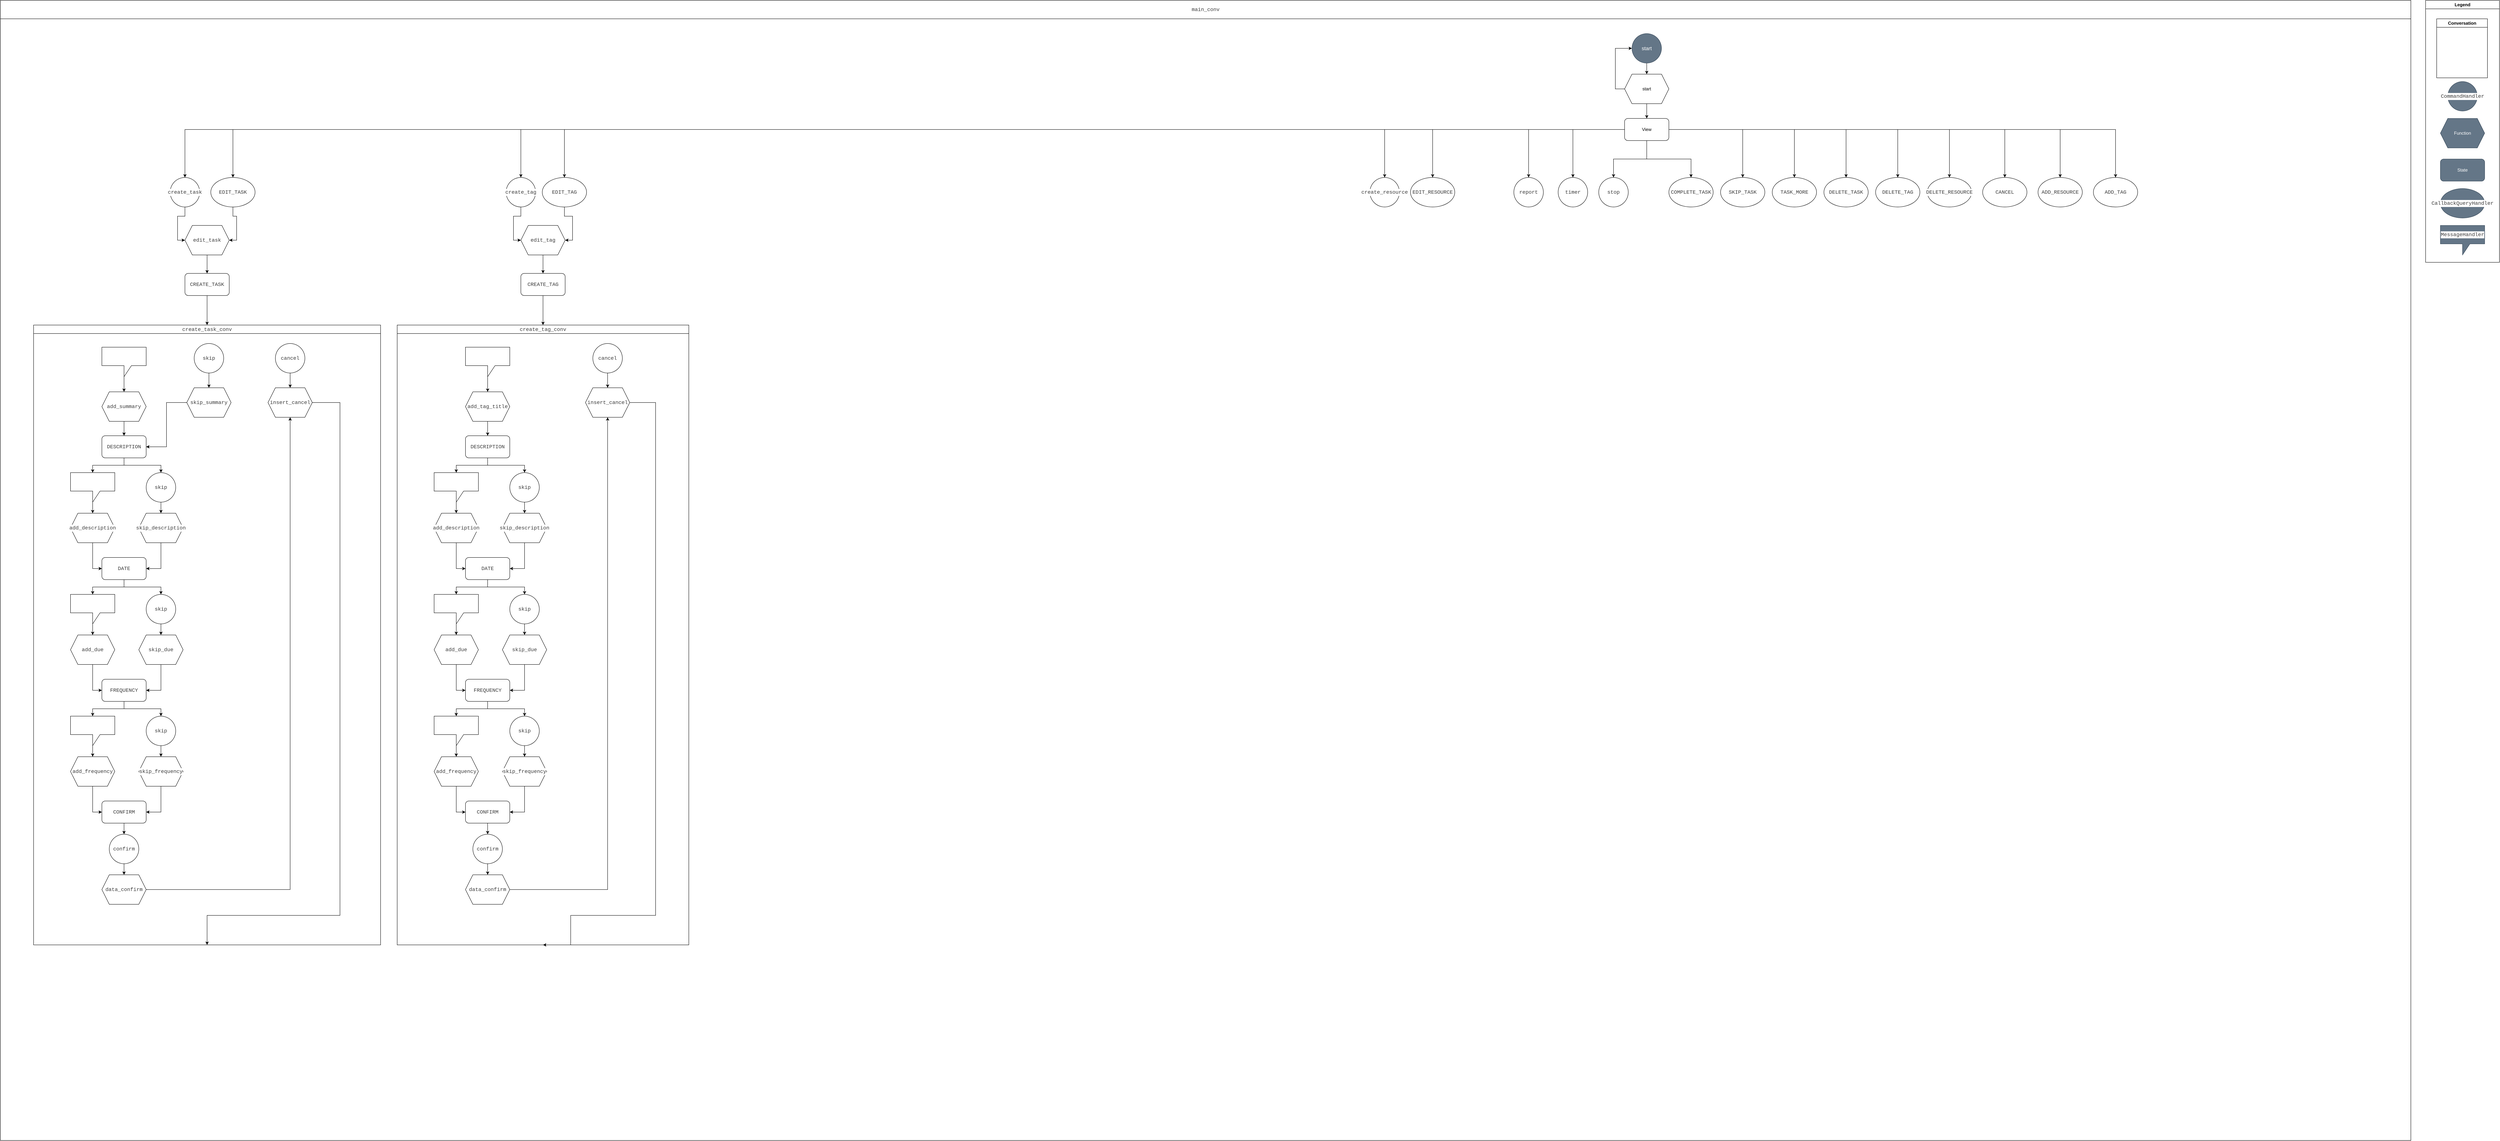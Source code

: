 <mxfile version="21.7.1" type="github">
  <diagram id="C5RBs43oDa-KdzZeNtuy" name="Page-1">
    <mxGraphModel dx="9616" dy="3360" grid="1" gridSize="10" guides="1" tooltips="1" connect="1" arrows="1" fold="1" page="1" pageScale="1" pageWidth="2336" pageHeight="1654" background="#FFFFFF" math="0" shadow="0">
      <root>
        <mxCell id="WIyWlLk6GJQsqaUBKTNV-0" />
        <mxCell id="WIyWlLk6GJQsqaUBKTNV-1" parent="WIyWlLk6GJQsqaUBKTNV-0" />
        <mxCell id="hAbh9SorM6jJL6epeVYg-423" value="Legend" style="swimlane;whiteSpace=wrap;html=1;" vertex="1" parent="WIyWlLk6GJQsqaUBKTNV-1">
          <mxGeometry x="4410" y="60" width="200" height="710" as="geometry">
            <mxRectangle x="2370" y="190" width="140" height="30" as="alternateBounds" />
          </mxGeometry>
        </mxCell>
        <mxCell id="hAbh9SorM6jJL6epeVYg-409" value="&lt;div style=&quot;color: rgb(59, 59, 59); background-color: rgb(255, 255, 255); font-family: Consolas, &amp;quot;Courier New&amp;quot;, monospace; font-weight: normal; font-size: 14px; line-height: 19px;&quot;&gt;&lt;div&gt;CommandHandler&lt;/div&gt;&lt;/div&gt;" style="ellipse;whiteSpace=wrap;html=1;aspect=fixed;fillColor=#647687;fontColor=#ffffff;strokeColor=#314354;" vertex="1" parent="hAbh9SorM6jJL6epeVYg-423">
          <mxGeometry x="60" y="220" width="80" height="80" as="geometry" />
        </mxCell>
        <mxCell id="hAbh9SorM6jJL6epeVYg-412" value="State" style="rounded=1;whiteSpace=wrap;html=1;fillColor=#647687;fontColor=#ffffff;strokeColor=#314354;" vertex="1" parent="hAbh9SorM6jJL6epeVYg-423">
          <mxGeometry x="40" y="430" width="120" height="60" as="geometry" />
        </mxCell>
        <mxCell id="hAbh9SorM6jJL6epeVYg-413" value="Function" style="shape=hexagon;perimeter=hexagonPerimeter2;whiteSpace=wrap;html=1;fixedSize=1;fillColor=#647687;fontColor=#ffffff;strokeColor=#314354;" vertex="1" parent="hAbh9SorM6jJL6epeVYg-423">
          <mxGeometry x="40" y="320" width="120" height="80" as="geometry" />
        </mxCell>
        <mxCell id="hAbh9SorM6jJL6epeVYg-426" value="Conversation" style="swimlane;whiteSpace=wrap;html=1;" vertex="1" parent="hAbh9SorM6jJL6epeVYg-423">
          <mxGeometry x="30" y="50" width="137.5" height="160" as="geometry" />
        </mxCell>
        <mxCell id="hAbh9SorM6jJL6epeVYg-442" value="&lt;div style=&quot;color: rgb(59, 59, 59); background-color: rgb(255, 255, 255); font-family: Consolas, &amp;quot;Courier New&amp;quot;, monospace; font-weight: normal; font-size: 14px; line-height: 19px;&quot;&gt;&lt;div style=&quot;font-size: 14px;&quot;&gt;&lt;div style=&quot;color: rgb(59, 59, 59); background-color: rgb(255, 255, 255); font-family: Consolas, &amp;quot;Courier New&amp;quot;, monospace; font-weight: normal; font-size: 14px; line-height: 19px;&quot;&gt;&lt;div&gt;CallbackQueryHandler&lt;/div&gt;&lt;/div&gt;&lt;/div&gt;&lt;/div&gt;" style="ellipse;whiteSpace=wrap;html=1;fillColor=#647687;fontColor=#ffffff;strokeColor=#314354;" vertex="1" parent="hAbh9SorM6jJL6epeVYg-423">
          <mxGeometry x="40" y="510" width="120" height="80" as="geometry" />
        </mxCell>
        <mxCell id="hAbh9SorM6jJL6epeVYg-443" value="&lt;div style=&quot;color: rgb(59, 59, 59); background-color: rgb(255, 255, 255); font-family: Consolas, &amp;quot;Courier New&amp;quot;, monospace; font-weight: normal; font-size: 14px; line-height: 19px;&quot;&gt;&lt;div&gt;MessageHandler&lt;/div&gt;&lt;/div&gt;" style="shape=callout;whiteSpace=wrap;html=1;perimeter=calloutPerimeter;fillColor=#647687;fontColor=#ffffff;strokeColor=#314354;" vertex="1" parent="hAbh9SorM6jJL6epeVYg-423">
          <mxGeometry x="40" y="610" width="120" height="80" as="geometry" />
        </mxCell>
        <mxCell id="hAbh9SorM6jJL6epeVYg-427" value="&lt;div style=&quot;font-size: 24px;&quot;&gt;&lt;div style=&quot;color: rgb(59, 59, 59); font-family: Consolas, &amp;quot;Courier New&amp;quot;, monospace; font-weight: normal; font-size: 14px; line-height: 19px;&quot;&gt;&lt;div&gt;main_conv&lt;/div&gt;&lt;/div&gt;&lt;/div&gt;" style="swimlane;whiteSpace=wrap;html=1;startSize=50;rounded=0;shadow=0;labelBackgroundColor=none;" vertex="1" parent="WIyWlLk6GJQsqaUBKTNV-1">
          <mxGeometry x="-2160" y="60" width="6530" height="3090" as="geometry">
            <mxRectangle x="1040" y="1490" width="100" height="50" as="alternateBounds" />
          </mxGeometry>
        </mxCell>
        <mxCell id="hAbh9SorM6jJL6epeVYg-487" value="" style="edgeStyle=orthogonalEdgeStyle;rounded=0;orthogonalLoop=1;jettySize=auto;html=1;" edge="1" parent="hAbh9SorM6jJL6epeVYg-427" source="hAbh9SorM6jJL6epeVYg-0" target="hAbh9SorM6jJL6epeVYg-483">
          <mxGeometry relative="1" as="geometry" />
        </mxCell>
        <mxCell id="hAbh9SorM6jJL6epeVYg-0" value="start" style="ellipse;whiteSpace=wrap;html=1;aspect=fixed;fillColor=#647687;fontColor=#ffffff;strokeColor=#314354;fontSize=14;" vertex="1" parent="hAbh9SorM6jJL6epeVYg-427">
          <mxGeometry x="4420" y="90" width="80" height="80" as="geometry" />
        </mxCell>
        <mxCell id="hAbh9SorM6jJL6epeVYg-627" style="edgeStyle=orthogonalEdgeStyle;rounded=0;orthogonalLoop=1;jettySize=auto;html=1;entryX=0;entryY=0.5;entryDx=0;entryDy=0;" edge="1" parent="hAbh9SorM6jJL6epeVYg-427" source="hAbh9SorM6jJL6epeVYg-436" target="hAbh9SorM6jJL6epeVYg-624">
          <mxGeometry relative="1" as="geometry" />
        </mxCell>
        <mxCell id="hAbh9SorM6jJL6epeVYg-436" value="&lt;div style=&quot;color: rgb(59, 59, 59); background-color: rgb(255, 255, 255); font-family: Consolas, &amp;quot;Courier New&amp;quot;, monospace; font-weight: normal; font-size: 14px; line-height: 19px;&quot;&gt;&lt;div&gt;create_tag&lt;/div&gt;&lt;/div&gt;" style="ellipse;whiteSpace=wrap;html=1;aspect=fixed;" vertex="1" parent="hAbh9SorM6jJL6epeVYg-427">
          <mxGeometry x="1370" y="480" width="80" height="80" as="geometry" />
        </mxCell>
        <mxCell id="hAbh9SorM6jJL6epeVYg-437" value="&lt;div style=&quot;color: rgb(59, 59, 59); background-color: rgb(255, 255, 255); font-family: Consolas, &amp;quot;Courier New&amp;quot;, monospace; font-weight: normal; font-size: 14px; line-height: 19px;&quot;&gt;&lt;div&gt;create_resource&lt;/div&gt;&lt;/div&gt;" style="ellipse;whiteSpace=wrap;html=1;aspect=fixed;" vertex="1" parent="hAbh9SorM6jJL6epeVYg-427">
          <mxGeometry x="3710" y="480" width="80" height="80" as="geometry" />
        </mxCell>
        <mxCell id="hAbh9SorM6jJL6epeVYg-438" value="&lt;div style=&quot;color: rgb(59, 59, 59); background-color: rgb(255, 255, 255); font-family: Consolas, &amp;quot;Courier New&amp;quot;, monospace; font-weight: normal; font-size: 14px; line-height: 19px;&quot;&gt;&lt;div&gt;timer&lt;/div&gt;&lt;/div&gt;" style="ellipse;whiteSpace=wrap;html=1;aspect=fixed;" vertex="1" parent="hAbh9SorM6jJL6epeVYg-427">
          <mxGeometry x="4220" y="480" width="80" height="80" as="geometry" />
        </mxCell>
        <mxCell id="hAbh9SorM6jJL6epeVYg-439" value="&lt;div style=&quot;color: rgb(59, 59, 59); background-color: rgb(255, 255, 255); font-family: Consolas, &amp;quot;Courier New&amp;quot;, monospace; font-weight: normal; font-size: 14px; line-height: 19px;&quot;&gt;&lt;div&gt;stop&lt;/div&gt;&lt;/div&gt;" style="ellipse;whiteSpace=wrap;html=1;aspect=fixed;" vertex="1" parent="hAbh9SorM6jJL6epeVYg-427">
          <mxGeometry x="4330" y="480" width="80" height="80" as="geometry" />
        </mxCell>
        <mxCell id="hAbh9SorM6jJL6epeVYg-509" style="edgeStyle=orthogonalEdgeStyle;rounded=0;orthogonalLoop=1;jettySize=auto;html=1;entryX=0;entryY=0.5;entryDx=0;entryDy=0;" edge="1" parent="hAbh9SorM6jJL6epeVYg-427" source="hAbh9SorM6jJL6epeVYg-440" target="hAbh9SorM6jJL6epeVYg-508">
          <mxGeometry relative="1" as="geometry" />
        </mxCell>
        <mxCell id="hAbh9SorM6jJL6epeVYg-440" value="&lt;div style=&quot;color: rgb(59, 59, 59); background-color: rgb(255, 255, 255); font-family: Consolas, &amp;quot;Courier New&amp;quot;, monospace; font-weight: normal; font-size: 14px; line-height: 19px;&quot;&gt;&lt;div&gt;create_task&lt;/div&gt;&lt;/div&gt;" style="ellipse;whiteSpace=wrap;html=1;aspect=fixed;" vertex="1" parent="hAbh9SorM6jJL6epeVYg-427">
          <mxGeometry x="460" y="480" width="80" height="80" as="geometry" />
        </mxCell>
        <mxCell id="hAbh9SorM6jJL6epeVYg-441" value="&lt;div style=&quot;color: rgb(59, 59, 59); background-color: rgb(255, 255, 255); font-family: Consolas, &amp;quot;Courier New&amp;quot;, monospace; font-weight: normal; font-size: 14px; line-height: 19px;&quot;&gt;&lt;div&gt;report&lt;/div&gt;&lt;/div&gt;" style="ellipse;whiteSpace=wrap;html=1;aspect=fixed;" vertex="1" parent="hAbh9SorM6jJL6epeVYg-427">
          <mxGeometry x="4100" y="480" width="80" height="80" as="geometry" />
        </mxCell>
        <mxCell id="hAbh9SorM6jJL6epeVYg-444" value="&lt;div style=&quot;color: rgb(59, 59, 59); background-color: rgb(255, 255, 255); font-family: Consolas, &amp;quot;Courier New&amp;quot;, monospace; font-weight: normal; font-size: 14px; line-height: 19px;&quot;&gt;&lt;div&gt;COMPLETE_TASK&lt;/div&gt;&lt;/div&gt;" style="ellipse;whiteSpace=wrap;html=1;" vertex="1" parent="hAbh9SorM6jJL6epeVYg-427">
          <mxGeometry x="4520" y="480" width="120" height="80" as="geometry" />
        </mxCell>
        <mxCell id="hAbh9SorM6jJL6epeVYg-445" value="&lt;div style=&quot;color: rgb(59, 59, 59); background-color: rgb(255, 255, 255); font-family: Consolas, &amp;quot;Courier New&amp;quot;, monospace; font-weight: normal; font-size: 14px; line-height: 19px;&quot;&gt;&lt;div&gt;SKIP_TASK&lt;/div&gt;&lt;/div&gt;" style="ellipse;whiteSpace=wrap;html=1;" vertex="1" parent="hAbh9SorM6jJL6epeVYg-427">
          <mxGeometry x="4660" y="480" width="120" height="80" as="geometry" />
        </mxCell>
        <mxCell id="hAbh9SorM6jJL6epeVYg-446" value="&lt;div style=&quot;color: rgb(59, 59, 59); background-color: rgb(255, 255, 255); font-family: Consolas, &amp;quot;Courier New&amp;quot;, monospace; font-weight: normal; font-size: 14px; line-height: 19px;&quot;&gt;&lt;div&gt;TASK_MORE&lt;/div&gt;&lt;/div&gt;" style="ellipse;whiteSpace=wrap;html=1;" vertex="1" parent="hAbh9SorM6jJL6epeVYg-427">
          <mxGeometry x="4800" y="480" width="120" height="80" as="geometry" />
        </mxCell>
        <mxCell id="hAbh9SorM6jJL6epeVYg-510" style="edgeStyle=orthogonalEdgeStyle;rounded=0;orthogonalLoop=1;jettySize=auto;html=1;entryX=1;entryY=0.5;entryDx=0;entryDy=0;" edge="1" parent="hAbh9SorM6jJL6epeVYg-427" source="hAbh9SorM6jJL6epeVYg-447" target="hAbh9SorM6jJL6epeVYg-508">
          <mxGeometry relative="1" as="geometry" />
        </mxCell>
        <mxCell id="hAbh9SorM6jJL6epeVYg-447" value="&lt;div style=&quot;color: rgb(59, 59, 59); background-color: rgb(255, 255, 255); font-family: Consolas, &amp;quot;Courier New&amp;quot;, monospace; font-weight: normal; font-size: 14px; line-height: 19px;&quot;&gt;&lt;div&gt;EDIT_TASK&lt;/div&gt;&lt;/div&gt;" style="ellipse;whiteSpace=wrap;html=1;" vertex="1" parent="hAbh9SorM6jJL6epeVYg-427">
          <mxGeometry x="570" y="480" width="120" height="80" as="geometry" />
        </mxCell>
        <mxCell id="hAbh9SorM6jJL6epeVYg-626" style="edgeStyle=orthogonalEdgeStyle;rounded=0;orthogonalLoop=1;jettySize=auto;html=1;entryX=1;entryY=0.5;entryDx=0;entryDy=0;" edge="1" parent="hAbh9SorM6jJL6epeVYg-427" source="hAbh9SorM6jJL6epeVYg-448" target="hAbh9SorM6jJL6epeVYg-624">
          <mxGeometry relative="1" as="geometry" />
        </mxCell>
        <mxCell id="hAbh9SorM6jJL6epeVYg-448" value="&lt;div style=&quot;color: rgb(59, 59, 59); background-color: rgb(255, 255, 255); font-family: Consolas, &amp;quot;Courier New&amp;quot;, monospace; font-weight: normal; font-size: 14px; line-height: 19px;&quot;&gt;&lt;div&gt;EDIT_TAG&lt;/div&gt;&lt;/div&gt;" style="ellipse;whiteSpace=wrap;html=1;" vertex="1" parent="hAbh9SorM6jJL6epeVYg-427">
          <mxGeometry x="1468" y="480" width="120" height="80" as="geometry" />
        </mxCell>
        <mxCell id="hAbh9SorM6jJL6epeVYg-449" value="&lt;div style=&quot;color: rgb(59, 59, 59); background-color: rgb(255, 255, 255); font-family: Consolas, &amp;quot;Courier New&amp;quot;, monospace; font-weight: normal; font-size: 14px; line-height: 19px;&quot;&gt;&lt;div&gt;EDIT_RESOURCE&lt;/div&gt;&lt;/div&gt;" style="ellipse;whiteSpace=wrap;html=1;" vertex="1" parent="hAbh9SorM6jJL6epeVYg-427">
          <mxGeometry x="3820" y="480" width="120" height="80" as="geometry" />
        </mxCell>
        <mxCell id="hAbh9SorM6jJL6epeVYg-456" value="&lt;div style=&quot;color: rgb(59, 59, 59); background-color: rgb(255, 255, 255); font-family: Consolas, &amp;quot;Courier New&amp;quot;, monospace; font-weight: normal; font-size: 14px; line-height: 19px;&quot;&gt;&lt;div&gt;DELETE_TASK&lt;/div&gt;&lt;/div&gt;" style="ellipse;whiteSpace=wrap;html=1;" vertex="1" parent="hAbh9SorM6jJL6epeVYg-427">
          <mxGeometry x="4940" y="480" width="120" height="80" as="geometry" />
        </mxCell>
        <mxCell id="hAbh9SorM6jJL6epeVYg-457" value="&lt;div style=&quot;color: rgb(59, 59, 59); background-color: rgb(255, 255, 255); font-family: Consolas, &amp;quot;Courier New&amp;quot;, monospace; font-weight: normal; font-size: 14px; line-height: 19px;&quot;&gt;&lt;div&gt;DELETE_TAG&lt;/div&gt;&lt;/div&gt;" style="ellipse;whiteSpace=wrap;html=1;" vertex="1" parent="hAbh9SorM6jJL6epeVYg-427">
          <mxGeometry x="5080" y="480" width="120" height="80" as="geometry" />
        </mxCell>
        <mxCell id="hAbh9SorM6jJL6epeVYg-458" value="&lt;div style=&quot;color: rgb(59, 59, 59); background-color: rgb(255, 255, 255); font-family: Consolas, &amp;quot;Courier New&amp;quot;, monospace; font-weight: normal; font-size: 14px; line-height: 19px;&quot;&gt;&lt;div&gt;DELETE_RESOURCE&lt;/div&gt;&lt;/div&gt;" style="ellipse;whiteSpace=wrap;html=1;" vertex="1" parent="hAbh9SorM6jJL6epeVYg-427">
          <mxGeometry x="5220" y="480" width="120" height="80" as="geometry" />
        </mxCell>
        <mxCell id="hAbh9SorM6jJL6epeVYg-459" value="&lt;div style=&quot;color: rgb(59, 59, 59); background-color: rgb(255, 255, 255); font-family: Consolas, &amp;quot;Courier New&amp;quot;, monospace; font-weight: normal; font-size: 14px; line-height: 19px;&quot;&gt;&lt;div&gt;CANCEL&lt;/div&gt;&lt;/div&gt;" style="ellipse;whiteSpace=wrap;html=1;" vertex="1" parent="hAbh9SorM6jJL6epeVYg-427">
          <mxGeometry x="5370" y="480" width="120" height="80" as="geometry" />
        </mxCell>
        <mxCell id="hAbh9SorM6jJL6epeVYg-460" value="&lt;div style=&quot;color: rgb(59, 59, 59); background-color: rgb(255, 255, 255); font-family: Consolas, &amp;quot;Courier New&amp;quot;, monospace; font-weight: normal; font-size: 14px; line-height: 19px;&quot;&gt;&lt;div&gt;ADD_RESOURCE&lt;/div&gt;&lt;/div&gt;" style="ellipse;whiteSpace=wrap;html=1;" vertex="1" parent="hAbh9SorM6jJL6epeVYg-427">
          <mxGeometry x="5520" y="480" width="120" height="80" as="geometry" />
        </mxCell>
        <mxCell id="hAbh9SorM6jJL6epeVYg-461" value="&lt;div style=&quot;color: rgb(59, 59, 59); background-color: rgb(255, 255, 255); font-family: Consolas, &amp;quot;Courier New&amp;quot;, monospace; font-weight: normal; font-size: 14px; line-height: 19px;&quot;&gt;&lt;div&gt;ADD_TAG&lt;/div&gt;&lt;/div&gt;" style="ellipse;whiteSpace=wrap;html=1;" vertex="1" parent="hAbh9SorM6jJL6epeVYg-427">
          <mxGeometry x="5670" y="480" width="120" height="80" as="geometry" />
        </mxCell>
        <mxCell id="hAbh9SorM6jJL6epeVYg-486" style="edgeStyle=orthogonalEdgeStyle;rounded=0;orthogonalLoop=1;jettySize=auto;html=1;entryX=0;entryY=0.5;entryDx=0;entryDy=0;" edge="1" parent="hAbh9SorM6jJL6epeVYg-427" source="hAbh9SorM6jJL6epeVYg-483" target="hAbh9SorM6jJL6epeVYg-0">
          <mxGeometry relative="1" as="geometry">
            <Array as="points">
              <mxPoint x="4375" y="240" />
              <mxPoint x="4375" y="130" />
            </Array>
          </mxGeometry>
        </mxCell>
        <mxCell id="hAbh9SorM6jJL6epeVYg-488" value="" style="edgeStyle=orthogonalEdgeStyle;rounded=0;orthogonalLoop=1;jettySize=auto;html=1;" edge="1" parent="hAbh9SorM6jJL6epeVYg-427" source="hAbh9SorM6jJL6epeVYg-483" target="hAbh9SorM6jJL6epeVYg-484">
          <mxGeometry relative="1" as="geometry" />
        </mxCell>
        <mxCell id="hAbh9SorM6jJL6epeVYg-483" value="start" style="shape=hexagon;perimeter=hexagonPerimeter2;whiteSpace=wrap;html=1;fixedSize=1;" vertex="1" parent="hAbh9SorM6jJL6epeVYg-427">
          <mxGeometry x="4400" y="200" width="120" height="80" as="geometry" />
        </mxCell>
        <mxCell id="hAbh9SorM6jJL6epeVYg-490" style="edgeStyle=orthogonalEdgeStyle;rounded=0;orthogonalLoop=1;jettySize=auto;html=1;entryX=0.5;entryY=0;entryDx=0;entryDy=0;" edge="1" parent="hAbh9SorM6jJL6epeVYg-427" source="hAbh9SorM6jJL6epeVYg-484" target="hAbh9SorM6jJL6epeVYg-440">
          <mxGeometry relative="1" as="geometry" />
        </mxCell>
        <mxCell id="hAbh9SorM6jJL6epeVYg-491" style="edgeStyle=orthogonalEdgeStyle;rounded=0;orthogonalLoop=1;jettySize=auto;html=1;entryX=0.5;entryY=0;entryDx=0;entryDy=0;" edge="1" parent="hAbh9SorM6jJL6epeVYg-427" source="hAbh9SorM6jJL6epeVYg-484" target="hAbh9SorM6jJL6epeVYg-447">
          <mxGeometry relative="1" as="geometry" />
        </mxCell>
        <mxCell id="hAbh9SorM6jJL6epeVYg-492" style="edgeStyle=orthogonalEdgeStyle;rounded=0;orthogonalLoop=1;jettySize=auto;html=1;entryX=0.5;entryY=0;entryDx=0;entryDy=0;" edge="1" parent="hAbh9SorM6jJL6epeVYg-427" source="hAbh9SorM6jJL6epeVYg-484" target="hAbh9SorM6jJL6epeVYg-436">
          <mxGeometry relative="1" as="geometry" />
        </mxCell>
        <mxCell id="hAbh9SorM6jJL6epeVYg-493" style="edgeStyle=orthogonalEdgeStyle;rounded=0;orthogonalLoop=1;jettySize=auto;html=1;entryX=0.5;entryY=0;entryDx=0;entryDy=0;" edge="1" parent="hAbh9SorM6jJL6epeVYg-427" source="hAbh9SorM6jJL6epeVYg-484" target="hAbh9SorM6jJL6epeVYg-448">
          <mxGeometry relative="1" as="geometry" />
        </mxCell>
        <mxCell id="hAbh9SorM6jJL6epeVYg-494" style="edgeStyle=orthogonalEdgeStyle;rounded=0;orthogonalLoop=1;jettySize=auto;html=1;entryX=0.5;entryY=0;entryDx=0;entryDy=0;" edge="1" parent="hAbh9SorM6jJL6epeVYg-427" source="hAbh9SorM6jJL6epeVYg-484" target="hAbh9SorM6jJL6epeVYg-437">
          <mxGeometry relative="1" as="geometry" />
        </mxCell>
        <mxCell id="hAbh9SorM6jJL6epeVYg-495" style="edgeStyle=orthogonalEdgeStyle;rounded=0;orthogonalLoop=1;jettySize=auto;html=1;entryX=0.5;entryY=0;entryDx=0;entryDy=0;" edge="1" parent="hAbh9SorM6jJL6epeVYg-427" source="hAbh9SorM6jJL6epeVYg-484" target="hAbh9SorM6jJL6epeVYg-449">
          <mxGeometry relative="1" as="geometry" />
        </mxCell>
        <mxCell id="hAbh9SorM6jJL6epeVYg-496" style="edgeStyle=orthogonalEdgeStyle;rounded=0;orthogonalLoop=1;jettySize=auto;html=1;" edge="1" parent="hAbh9SorM6jJL6epeVYg-427" source="hAbh9SorM6jJL6epeVYg-484" target="hAbh9SorM6jJL6epeVYg-441">
          <mxGeometry relative="1" as="geometry" />
        </mxCell>
        <mxCell id="hAbh9SorM6jJL6epeVYg-497" style="edgeStyle=orthogonalEdgeStyle;rounded=0;orthogonalLoop=1;jettySize=auto;html=1;entryX=0.5;entryY=0;entryDx=0;entryDy=0;" edge="1" parent="hAbh9SorM6jJL6epeVYg-427" source="hAbh9SorM6jJL6epeVYg-484" target="hAbh9SorM6jJL6epeVYg-438">
          <mxGeometry relative="1" as="geometry" />
        </mxCell>
        <mxCell id="hAbh9SorM6jJL6epeVYg-498" style="edgeStyle=orthogonalEdgeStyle;rounded=0;orthogonalLoop=1;jettySize=auto;html=1;entryX=0.5;entryY=0;entryDx=0;entryDy=0;" edge="1" parent="hAbh9SorM6jJL6epeVYg-427" source="hAbh9SorM6jJL6epeVYg-484" target="hAbh9SorM6jJL6epeVYg-439">
          <mxGeometry relative="1" as="geometry" />
        </mxCell>
        <mxCell id="hAbh9SorM6jJL6epeVYg-499" style="edgeStyle=orthogonalEdgeStyle;rounded=0;orthogonalLoop=1;jettySize=auto;html=1;entryX=0.5;entryY=0;entryDx=0;entryDy=0;" edge="1" parent="hAbh9SorM6jJL6epeVYg-427" source="hAbh9SorM6jJL6epeVYg-484" target="hAbh9SorM6jJL6epeVYg-444">
          <mxGeometry relative="1" as="geometry" />
        </mxCell>
        <mxCell id="hAbh9SorM6jJL6epeVYg-500" style="edgeStyle=orthogonalEdgeStyle;rounded=0;orthogonalLoop=1;jettySize=auto;html=1;entryX=0.5;entryY=0;entryDx=0;entryDy=0;" edge="1" parent="hAbh9SorM6jJL6epeVYg-427" source="hAbh9SorM6jJL6epeVYg-484" target="hAbh9SorM6jJL6epeVYg-445">
          <mxGeometry relative="1" as="geometry" />
        </mxCell>
        <mxCell id="hAbh9SorM6jJL6epeVYg-501" style="edgeStyle=orthogonalEdgeStyle;rounded=0;orthogonalLoop=1;jettySize=auto;html=1;entryX=0.5;entryY=0;entryDx=0;entryDy=0;" edge="1" parent="hAbh9SorM6jJL6epeVYg-427" source="hAbh9SorM6jJL6epeVYg-484" target="hAbh9SorM6jJL6epeVYg-446">
          <mxGeometry relative="1" as="geometry" />
        </mxCell>
        <mxCell id="hAbh9SorM6jJL6epeVYg-502" style="edgeStyle=orthogonalEdgeStyle;rounded=0;orthogonalLoop=1;jettySize=auto;html=1;entryX=0.5;entryY=0;entryDx=0;entryDy=0;" edge="1" parent="hAbh9SorM6jJL6epeVYg-427" source="hAbh9SorM6jJL6epeVYg-484" target="hAbh9SorM6jJL6epeVYg-456">
          <mxGeometry relative="1" as="geometry" />
        </mxCell>
        <mxCell id="hAbh9SorM6jJL6epeVYg-503" style="edgeStyle=orthogonalEdgeStyle;rounded=0;orthogonalLoop=1;jettySize=auto;html=1;entryX=0.5;entryY=0;entryDx=0;entryDy=0;" edge="1" parent="hAbh9SorM6jJL6epeVYg-427" source="hAbh9SorM6jJL6epeVYg-484" target="hAbh9SorM6jJL6epeVYg-457">
          <mxGeometry relative="1" as="geometry" />
        </mxCell>
        <mxCell id="hAbh9SorM6jJL6epeVYg-504" style="edgeStyle=orthogonalEdgeStyle;rounded=0;orthogonalLoop=1;jettySize=auto;html=1;entryX=0.5;entryY=0;entryDx=0;entryDy=0;" edge="1" parent="hAbh9SorM6jJL6epeVYg-427" source="hAbh9SorM6jJL6epeVYg-484" target="hAbh9SorM6jJL6epeVYg-458">
          <mxGeometry relative="1" as="geometry" />
        </mxCell>
        <mxCell id="hAbh9SorM6jJL6epeVYg-505" style="edgeStyle=orthogonalEdgeStyle;rounded=0;orthogonalLoop=1;jettySize=auto;html=1;entryX=0.5;entryY=0;entryDx=0;entryDy=0;" edge="1" parent="hAbh9SorM6jJL6epeVYg-427" source="hAbh9SorM6jJL6epeVYg-484" target="hAbh9SorM6jJL6epeVYg-459">
          <mxGeometry relative="1" as="geometry" />
        </mxCell>
        <mxCell id="hAbh9SorM6jJL6epeVYg-506" style="edgeStyle=orthogonalEdgeStyle;rounded=0;orthogonalLoop=1;jettySize=auto;html=1;entryX=0.5;entryY=0;entryDx=0;entryDy=0;" edge="1" parent="hAbh9SorM6jJL6epeVYg-427" source="hAbh9SorM6jJL6epeVYg-484" target="hAbh9SorM6jJL6epeVYg-460">
          <mxGeometry relative="1" as="geometry" />
        </mxCell>
        <mxCell id="hAbh9SorM6jJL6epeVYg-507" style="edgeStyle=orthogonalEdgeStyle;rounded=0;orthogonalLoop=1;jettySize=auto;html=1;entryX=0.5;entryY=0;entryDx=0;entryDy=0;" edge="1" parent="hAbh9SorM6jJL6epeVYg-427" source="hAbh9SorM6jJL6epeVYg-484" target="hAbh9SorM6jJL6epeVYg-461">
          <mxGeometry relative="1" as="geometry" />
        </mxCell>
        <mxCell id="hAbh9SorM6jJL6epeVYg-484" value="View" style="rounded=1;whiteSpace=wrap;html=1;" vertex="1" parent="hAbh9SorM6jJL6epeVYg-427">
          <mxGeometry x="4400" y="320" width="120" height="60" as="geometry" />
        </mxCell>
        <mxCell id="hAbh9SorM6jJL6epeVYg-512" value="" style="edgeStyle=orthogonalEdgeStyle;rounded=0;orthogonalLoop=1;jettySize=auto;html=1;" edge="1" parent="hAbh9SorM6jJL6epeVYg-427" source="hAbh9SorM6jJL6epeVYg-508" target="hAbh9SorM6jJL6epeVYg-511">
          <mxGeometry relative="1" as="geometry" />
        </mxCell>
        <mxCell id="hAbh9SorM6jJL6epeVYg-508" value="&lt;div style=&quot;color: rgb(59, 59, 59); background-color: rgb(255, 255, 255); font-family: Consolas, &amp;quot;Courier New&amp;quot;, monospace; font-weight: normal; font-size: 14px; line-height: 19px;&quot;&gt;&lt;div&gt;edit_task&lt;/div&gt;&lt;/div&gt;" style="shape=hexagon;perimeter=hexagonPerimeter2;whiteSpace=wrap;html=1;fixedSize=1;" vertex="1" parent="hAbh9SorM6jJL6epeVYg-427">
          <mxGeometry x="500" y="610" width="120" height="80" as="geometry" />
        </mxCell>
        <mxCell id="hAbh9SorM6jJL6epeVYg-514" style="edgeStyle=orthogonalEdgeStyle;rounded=0;orthogonalLoop=1;jettySize=auto;html=1;entryX=0.5;entryY=0;entryDx=0;entryDy=0;" edge="1" parent="hAbh9SorM6jJL6epeVYg-427" source="hAbh9SorM6jJL6epeVYg-511" target="hAbh9SorM6jJL6epeVYg-513">
          <mxGeometry relative="1" as="geometry" />
        </mxCell>
        <mxCell id="hAbh9SorM6jJL6epeVYg-511" value="&lt;div style=&quot;color: rgb(59, 59, 59); background-color: rgb(255, 255, 255); font-family: Consolas, &amp;quot;Courier New&amp;quot;, monospace; font-weight: normal; font-size: 14px; line-height: 19px;&quot;&gt;&lt;div&gt;CREATE_TASK&lt;/div&gt;&lt;/div&gt;" style="rounded=1;whiteSpace=wrap;html=1;" vertex="1" parent="hAbh9SorM6jJL6epeVYg-427">
          <mxGeometry x="500" y="740" width="120" height="60" as="geometry" />
        </mxCell>
        <mxCell id="hAbh9SorM6jJL6epeVYg-513" value="&lt;div style=&quot;color: rgb(59, 59, 59); background-color: rgb(255, 255, 255); font-family: Consolas, &amp;quot;Courier New&amp;quot;, monospace; font-weight: normal; font-size: 14px; line-height: 19px;&quot;&gt;&lt;div&gt;create_task_conv&lt;/div&gt;&lt;/div&gt;" style="swimlane;whiteSpace=wrap;html=1;" vertex="1" parent="hAbh9SorM6jJL6epeVYg-427">
          <mxGeometry x="90" y="880" width="940" height="1680" as="geometry" />
        </mxCell>
        <mxCell id="hAbh9SorM6jJL6epeVYg-577" value="" style="edgeStyle=orthogonalEdgeStyle;rounded=0;orthogonalLoop=1;jettySize=auto;html=1;" edge="1" parent="hAbh9SorM6jJL6epeVYg-513" source="hAbh9SorM6jJL6epeVYg-515" target="hAbh9SorM6jJL6epeVYg-518">
          <mxGeometry relative="1" as="geometry" />
        </mxCell>
        <mxCell id="hAbh9SorM6jJL6epeVYg-515" value="" style="shape=callout;whiteSpace=wrap;html=1;perimeter=calloutPerimeter;" vertex="1" parent="hAbh9SorM6jJL6epeVYg-513">
          <mxGeometry x="185" y="60" width="120" height="80" as="geometry" />
        </mxCell>
        <mxCell id="hAbh9SorM6jJL6epeVYg-618" value="" style="edgeStyle=orthogonalEdgeStyle;rounded=0;orthogonalLoop=1;jettySize=auto;html=1;" edge="1" parent="hAbh9SorM6jJL6epeVYg-513" source="hAbh9SorM6jJL6epeVYg-516" target="hAbh9SorM6jJL6epeVYg-519">
          <mxGeometry relative="1" as="geometry" />
        </mxCell>
        <mxCell id="hAbh9SorM6jJL6epeVYg-516" value="&lt;div style=&quot;color: rgb(59, 59, 59); background-color: rgb(255, 255, 255); font-family: Consolas, &amp;quot;Courier New&amp;quot;, monospace; font-weight: normal; font-size: 14px; line-height: 19px;&quot;&gt;&lt;div&gt;skip&lt;/div&gt;&lt;/div&gt;" style="ellipse;whiteSpace=wrap;html=1;aspect=fixed;" vertex="1" parent="hAbh9SorM6jJL6epeVYg-513">
          <mxGeometry x="435" y="50" width="80" height="80" as="geometry" />
        </mxCell>
        <mxCell id="hAbh9SorM6jJL6epeVYg-619" value="" style="edgeStyle=orthogonalEdgeStyle;rounded=0;orthogonalLoop=1;jettySize=auto;html=1;" edge="1" parent="hAbh9SorM6jJL6epeVYg-513" source="hAbh9SorM6jJL6epeVYg-517" target="hAbh9SorM6jJL6epeVYg-575">
          <mxGeometry relative="1" as="geometry" />
        </mxCell>
        <mxCell id="hAbh9SorM6jJL6epeVYg-517" value="&lt;div style=&quot;color: rgb(59, 59, 59); background-color: rgb(255, 255, 255); font-family: Consolas, &amp;quot;Courier New&amp;quot;, monospace; font-weight: normal; font-size: 14px; line-height: 19px;&quot;&gt;&lt;div&gt;cancel&lt;/div&gt;&lt;/div&gt;" style="ellipse;whiteSpace=wrap;html=1;aspect=fixed;" vertex="1" parent="hAbh9SorM6jJL6epeVYg-513">
          <mxGeometry x="655" y="50" width="80" height="80" as="geometry" />
        </mxCell>
        <mxCell id="hAbh9SorM6jJL6epeVYg-578" value="" style="edgeStyle=orthogonalEdgeStyle;rounded=0;orthogonalLoop=1;jettySize=auto;html=1;" edge="1" parent="hAbh9SorM6jJL6epeVYg-513" source="hAbh9SorM6jJL6epeVYg-518" target="hAbh9SorM6jJL6epeVYg-576">
          <mxGeometry relative="1" as="geometry" />
        </mxCell>
        <mxCell id="hAbh9SorM6jJL6epeVYg-518" value="&lt;div style=&quot;color: rgb(59, 59, 59); background-color: rgb(255, 255, 255); font-family: Consolas, &amp;quot;Courier New&amp;quot;, monospace; font-weight: normal; font-size: 14px; line-height: 19px;&quot;&gt;&lt;div&gt;add_summary&lt;/div&gt;&lt;/div&gt;" style="shape=hexagon;perimeter=hexagonPerimeter2;whiteSpace=wrap;html=1;fixedSize=1;" vertex="1" parent="hAbh9SorM6jJL6epeVYg-513">
          <mxGeometry x="185" y="181" width="120" height="80" as="geometry" />
        </mxCell>
        <mxCell id="hAbh9SorM6jJL6epeVYg-620" style="edgeStyle=orthogonalEdgeStyle;rounded=0;orthogonalLoop=1;jettySize=auto;html=1;entryX=1;entryY=0.5;entryDx=0;entryDy=0;" edge="1" parent="hAbh9SorM6jJL6epeVYg-513" source="hAbh9SorM6jJL6epeVYg-519" target="hAbh9SorM6jJL6epeVYg-576">
          <mxGeometry relative="1" as="geometry" />
        </mxCell>
        <mxCell id="hAbh9SorM6jJL6epeVYg-519" value="&lt;div style=&quot;color: rgb(59, 59, 59); background-color: rgb(255, 255, 255); font-family: Consolas, &amp;quot;Courier New&amp;quot;, monospace; font-weight: normal; font-size: 14px; line-height: 19px;&quot;&gt;&lt;div&gt;skip_summary&lt;/div&gt;&lt;/div&gt;" style="shape=hexagon;perimeter=hexagonPerimeter2;whiteSpace=wrap;html=1;fixedSize=1;" vertex="1" parent="hAbh9SorM6jJL6epeVYg-513">
          <mxGeometry x="415" y="170" width="120" height="80" as="geometry" />
        </mxCell>
        <mxCell id="hAbh9SorM6jJL6epeVYg-621" style="edgeStyle=orthogonalEdgeStyle;rounded=0;orthogonalLoop=1;jettySize=auto;html=1;entryX=0.5;entryY=1;entryDx=0;entryDy=0;exitX=1;exitY=0.5;exitDx=0;exitDy=0;" edge="1" parent="hAbh9SorM6jJL6epeVYg-513" source="hAbh9SorM6jJL6epeVYg-575" target="hAbh9SorM6jJL6epeVYg-513">
          <mxGeometry relative="1" as="geometry">
            <Array as="points">
              <mxPoint x="830" y="210" />
              <mxPoint x="830" y="1600" />
              <mxPoint x="470" y="1600" />
            </Array>
          </mxGeometry>
        </mxCell>
        <mxCell id="hAbh9SorM6jJL6epeVYg-575" value="&lt;div style=&quot;color: rgb(59, 59, 59); background-color: rgb(255, 255, 255); font-family: Consolas, &amp;quot;Courier New&amp;quot;, monospace; font-weight: normal; font-size: 14px; line-height: 19px;&quot;&gt;&lt;div&gt;insert_cancel&lt;/div&gt;&lt;/div&gt;" style="shape=hexagon;perimeter=hexagonPerimeter2;whiteSpace=wrap;html=1;fixedSize=1;" vertex="1" parent="hAbh9SorM6jJL6epeVYg-513">
          <mxGeometry x="635" y="170" width="120" height="80" as="geometry" />
        </mxCell>
        <mxCell id="hAbh9SorM6jJL6epeVYg-581" style="edgeStyle=orthogonalEdgeStyle;rounded=0;orthogonalLoop=1;jettySize=auto;html=1;" edge="1" parent="hAbh9SorM6jJL6epeVYg-513" source="hAbh9SorM6jJL6epeVYg-576" target="hAbh9SorM6jJL6epeVYg-579">
          <mxGeometry relative="1" as="geometry" />
        </mxCell>
        <mxCell id="hAbh9SorM6jJL6epeVYg-582" style="edgeStyle=orthogonalEdgeStyle;rounded=0;orthogonalLoop=1;jettySize=auto;html=1;entryX=0.5;entryY=0;entryDx=0;entryDy=0;" edge="1" parent="hAbh9SorM6jJL6epeVYg-513" source="hAbh9SorM6jJL6epeVYg-576" target="hAbh9SorM6jJL6epeVYg-580">
          <mxGeometry relative="1" as="geometry" />
        </mxCell>
        <mxCell id="hAbh9SorM6jJL6epeVYg-576" value="&lt;div style=&quot;color: rgb(59, 59, 59); background-color: rgb(255, 255, 255); font-family: Consolas, &amp;quot;Courier New&amp;quot;, monospace; font-weight: normal; font-size: 14px; line-height: 19px;&quot;&gt;&lt;div&gt;DESCRIPTION&lt;/div&gt;&lt;/div&gt;" style="rounded=1;whiteSpace=wrap;html=1;" vertex="1" parent="hAbh9SorM6jJL6epeVYg-513">
          <mxGeometry x="185" y="300" width="120" height="60" as="geometry" />
        </mxCell>
        <mxCell id="hAbh9SorM6jJL6epeVYg-585" value="" style="edgeStyle=orthogonalEdgeStyle;rounded=0;orthogonalLoop=1;jettySize=auto;html=1;" edge="1" parent="hAbh9SorM6jJL6epeVYg-513" source="hAbh9SorM6jJL6epeVYg-579" target="hAbh9SorM6jJL6epeVYg-583">
          <mxGeometry relative="1" as="geometry" />
        </mxCell>
        <mxCell id="hAbh9SorM6jJL6epeVYg-579" value="" style="shape=callout;whiteSpace=wrap;html=1;perimeter=calloutPerimeter;" vertex="1" parent="hAbh9SorM6jJL6epeVYg-513">
          <mxGeometry x="100" y="400" width="120" height="80" as="geometry" />
        </mxCell>
        <mxCell id="hAbh9SorM6jJL6epeVYg-586" value="" style="edgeStyle=orthogonalEdgeStyle;rounded=0;orthogonalLoop=1;jettySize=auto;html=1;" edge="1" parent="hAbh9SorM6jJL6epeVYg-513" source="hAbh9SorM6jJL6epeVYg-580" target="hAbh9SorM6jJL6epeVYg-584">
          <mxGeometry relative="1" as="geometry" />
        </mxCell>
        <mxCell id="hAbh9SorM6jJL6epeVYg-580" value="&lt;div style=&quot;color: rgb(59, 59, 59); background-color: rgb(255, 255, 255); font-family: Consolas, &amp;quot;Courier New&amp;quot;, monospace; font-weight: normal; font-size: 14px; line-height: 19px;&quot;&gt;&lt;div&gt;skip&lt;/div&gt;&lt;/div&gt;" style="ellipse;whiteSpace=wrap;html=1;aspect=fixed;" vertex="1" parent="hAbh9SorM6jJL6epeVYg-513">
          <mxGeometry x="305" y="400" width="80" height="80" as="geometry" />
        </mxCell>
        <mxCell id="hAbh9SorM6jJL6epeVYg-589" style="edgeStyle=orthogonalEdgeStyle;rounded=0;orthogonalLoop=1;jettySize=auto;html=1;entryX=0;entryY=0.5;entryDx=0;entryDy=0;" edge="1" parent="hAbh9SorM6jJL6epeVYg-513" source="hAbh9SorM6jJL6epeVYg-583" target="hAbh9SorM6jJL6epeVYg-587">
          <mxGeometry relative="1" as="geometry" />
        </mxCell>
        <mxCell id="hAbh9SorM6jJL6epeVYg-583" value="&lt;div style=&quot;color: rgb(59, 59, 59); background-color: rgb(255, 255, 255); font-family: Consolas, &amp;quot;Courier New&amp;quot;, monospace; font-weight: normal; font-size: 14px; line-height: 19px;&quot;&gt;&lt;div&gt;add_description&lt;/div&gt;&lt;/div&gt;" style="shape=hexagon;perimeter=hexagonPerimeter2;whiteSpace=wrap;html=1;fixedSize=1;" vertex="1" parent="hAbh9SorM6jJL6epeVYg-513">
          <mxGeometry x="100" y="510" width="120" height="80" as="geometry" />
        </mxCell>
        <mxCell id="hAbh9SorM6jJL6epeVYg-588" style="edgeStyle=orthogonalEdgeStyle;rounded=0;orthogonalLoop=1;jettySize=auto;html=1;entryX=1;entryY=0.5;entryDx=0;entryDy=0;" edge="1" parent="hAbh9SorM6jJL6epeVYg-513" source="hAbh9SorM6jJL6epeVYg-584" target="hAbh9SorM6jJL6epeVYg-587">
          <mxGeometry relative="1" as="geometry" />
        </mxCell>
        <mxCell id="hAbh9SorM6jJL6epeVYg-584" value="&lt;div style=&quot;color: rgb(59, 59, 59); background-color: rgb(255, 255, 255); font-family: Consolas, &amp;quot;Courier New&amp;quot;, monospace; font-weight: normal; font-size: 14px; line-height: 19px;&quot;&gt;&lt;div&gt;skip_description&lt;/div&gt;&lt;/div&gt;" style="shape=hexagon;perimeter=hexagonPerimeter2;whiteSpace=wrap;html=1;fixedSize=1;" vertex="1" parent="hAbh9SorM6jJL6epeVYg-513">
          <mxGeometry x="285" y="510" width="120" height="80" as="geometry" />
        </mxCell>
        <mxCell id="hAbh9SorM6jJL6epeVYg-596" style="edgeStyle=orthogonalEdgeStyle;rounded=0;orthogonalLoop=1;jettySize=auto;html=1;entryX=0.5;entryY=0;entryDx=0;entryDy=0;entryPerimeter=0;" edge="1" parent="hAbh9SorM6jJL6epeVYg-513" source="hAbh9SorM6jJL6epeVYg-587" target="hAbh9SorM6jJL6epeVYg-591">
          <mxGeometry relative="1" as="geometry" />
        </mxCell>
        <mxCell id="hAbh9SorM6jJL6epeVYg-597" style="edgeStyle=orthogonalEdgeStyle;rounded=0;orthogonalLoop=1;jettySize=auto;html=1;entryX=0.5;entryY=0;entryDx=0;entryDy=0;" edge="1" parent="hAbh9SorM6jJL6epeVYg-513" source="hAbh9SorM6jJL6epeVYg-587" target="hAbh9SorM6jJL6epeVYg-593">
          <mxGeometry relative="1" as="geometry" />
        </mxCell>
        <mxCell id="hAbh9SorM6jJL6epeVYg-587" value="&lt;div style=&quot;color: rgb(59, 59, 59); background-color: rgb(255, 255, 255); font-family: Consolas, &amp;quot;Courier New&amp;quot;, monospace; font-weight: normal; font-size: 14px; line-height: 19px;&quot;&gt;&lt;div&gt;DATE&lt;/div&gt;&lt;/div&gt;" style="rounded=1;whiteSpace=wrap;html=1;" vertex="1" parent="hAbh9SorM6jJL6epeVYg-513">
          <mxGeometry x="185" y="630" width="120" height="60" as="geometry" />
        </mxCell>
        <mxCell id="hAbh9SorM6jJL6epeVYg-590" value="" style="edgeStyle=orthogonalEdgeStyle;rounded=0;orthogonalLoop=1;jettySize=auto;html=1;" edge="1" source="hAbh9SorM6jJL6epeVYg-591" target="hAbh9SorM6jJL6epeVYg-594" parent="hAbh9SorM6jJL6epeVYg-513">
          <mxGeometry relative="1" as="geometry" />
        </mxCell>
        <mxCell id="hAbh9SorM6jJL6epeVYg-591" value="" style="shape=callout;whiteSpace=wrap;html=1;perimeter=calloutPerimeter;" vertex="1" parent="hAbh9SorM6jJL6epeVYg-513">
          <mxGeometry x="100" y="730" width="120" height="80" as="geometry" />
        </mxCell>
        <mxCell id="hAbh9SorM6jJL6epeVYg-592" value="" style="edgeStyle=orthogonalEdgeStyle;rounded=0;orthogonalLoop=1;jettySize=auto;html=1;" edge="1" source="hAbh9SorM6jJL6epeVYg-593" target="hAbh9SorM6jJL6epeVYg-595" parent="hAbh9SorM6jJL6epeVYg-513">
          <mxGeometry relative="1" as="geometry" />
        </mxCell>
        <mxCell id="hAbh9SorM6jJL6epeVYg-593" value="&lt;div style=&quot;color: rgb(59, 59, 59); background-color: rgb(255, 255, 255); font-family: Consolas, &amp;quot;Courier New&amp;quot;, monospace; font-weight: normal; font-size: 14px; line-height: 19px;&quot;&gt;&lt;div&gt;skip&lt;/div&gt;&lt;/div&gt;" style="ellipse;whiteSpace=wrap;html=1;aspect=fixed;" vertex="1" parent="hAbh9SorM6jJL6epeVYg-513">
          <mxGeometry x="305" y="730" width="80" height="80" as="geometry" />
        </mxCell>
        <mxCell id="hAbh9SorM6jJL6epeVYg-608" style="edgeStyle=orthogonalEdgeStyle;rounded=0;orthogonalLoop=1;jettySize=auto;html=1;entryX=0;entryY=0.5;entryDx=0;entryDy=0;" edge="1" parent="hAbh9SorM6jJL6epeVYg-513" source="hAbh9SorM6jJL6epeVYg-594" target="hAbh9SorM6jJL6epeVYg-600">
          <mxGeometry relative="1" as="geometry" />
        </mxCell>
        <mxCell id="hAbh9SorM6jJL6epeVYg-594" value="&lt;div style=&quot;color: rgb(59, 59, 59); background-color: rgb(255, 255, 255); font-family: Consolas, &amp;quot;Courier New&amp;quot;, monospace; font-weight: normal; font-size: 14px; line-height: 19px;&quot;&gt;&lt;div&gt;add_due&lt;/div&gt;&lt;/div&gt;" style="shape=hexagon;perimeter=hexagonPerimeter2;whiteSpace=wrap;html=1;fixedSize=1;" vertex="1" parent="hAbh9SorM6jJL6epeVYg-513">
          <mxGeometry x="100" y="840" width="120" height="80" as="geometry" />
        </mxCell>
        <mxCell id="hAbh9SorM6jJL6epeVYg-607" style="edgeStyle=orthogonalEdgeStyle;rounded=0;orthogonalLoop=1;jettySize=auto;html=1;entryX=1;entryY=0.5;entryDx=0;entryDy=0;" edge="1" parent="hAbh9SorM6jJL6epeVYg-513" source="hAbh9SorM6jJL6epeVYg-595" target="hAbh9SorM6jJL6epeVYg-600">
          <mxGeometry relative="1" as="geometry" />
        </mxCell>
        <mxCell id="hAbh9SorM6jJL6epeVYg-595" value="&lt;div style=&quot;color: rgb(59, 59, 59); background-color: rgb(255, 255, 255); font-family: Consolas, &amp;quot;Courier New&amp;quot;, monospace; font-weight: normal; font-size: 14px; line-height: 19px;&quot;&gt;&lt;div&gt;skip_due&lt;/div&gt;&lt;/div&gt;" style="shape=hexagon;perimeter=hexagonPerimeter2;whiteSpace=wrap;html=1;fixedSize=1;" vertex="1" parent="hAbh9SorM6jJL6epeVYg-513">
          <mxGeometry x="285" y="840" width="120" height="80" as="geometry" />
        </mxCell>
        <mxCell id="hAbh9SorM6jJL6epeVYg-598" style="edgeStyle=orthogonalEdgeStyle;rounded=0;orthogonalLoop=1;jettySize=auto;html=1;entryX=0.5;entryY=0;entryDx=0;entryDy=0;entryPerimeter=0;" edge="1" source="hAbh9SorM6jJL6epeVYg-600" target="hAbh9SorM6jJL6epeVYg-602" parent="hAbh9SorM6jJL6epeVYg-513">
          <mxGeometry relative="1" as="geometry" />
        </mxCell>
        <mxCell id="hAbh9SorM6jJL6epeVYg-599" style="edgeStyle=orthogonalEdgeStyle;rounded=0;orthogonalLoop=1;jettySize=auto;html=1;entryX=0.5;entryY=0;entryDx=0;entryDy=0;" edge="1" source="hAbh9SorM6jJL6epeVYg-600" target="hAbh9SorM6jJL6epeVYg-604" parent="hAbh9SorM6jJL6epeVYg-513">
          <mxGeometry relative="1" as="geometry" />
        </mxCell>
        <mxCell id="hAbh9SorM6jJL6epeVYg-600" value="&lt;div style=&quot;color: rgb(59, 59, 59); background-color: rgb(255, 255, 255); font-family: Consolas, &amp;quot;Courier New&amp;quot;, monospace; font-weight: normal; font-size: 14px; line-height: 19px;&quot;&gt;&lt;div&gt;&lt;div style=&quot;color: rgb(59, 59, 59); background-color: rgb(255, 255, 255); font-family: Consolas, &amp;quot;Courier New&amp;quot;, monospace; font-weight: normal; font-size: 14px; line-height: 19px;&quot;&gt;&lt;div&gt;FREQUENCY&lt;/div&gt;&lt;/div&gt;&lt;/div&gt;&lt;/div&gt;" style="rounded=1;whiteSpace=wrap;html=1;" vertex="1" parent="hAbh9SorM6jJL6epeVYg-513">
          <mxGeometry x="185" y="960" width="120" height="60" as="geometry" />
        </mxCell>
        <mxCell id="hAbh9SorM6jJL6epeVYg-601" value="" style="edgeStyle=orthogonalEdgeStyle;rounded=0;orthogonalLoop=1;jettySize=auto;html=1;" edge="1" source="hAbh9SorM6jJL6epeVYg-602" target="hAbh9SorM6jJL6epeVYg-605" parent="hAbh9SorM6jJL6epeVYg-513">
          <mxGeometry relative="1" as="geometry" />
        </mxCell>
        <mxCell id="hAbh9SorM6jJL6epeVYg-602" value="" style="shape=callout;whiteSpace=wrap;html=1;perimeter=calloutPerimeter;" vertex="1" parent="hAbh9SorM6jJL6epeVYg-513">
          <mxGeometry x="100" y="1060" width="120" height="80" as="geometry" />
        </mxCell>
        <mxCell id="hAbh9SorM6jJL6epeVYg-603" value="" style="edgeStyle=orthogonalEdgeStyle;rounded=0;orthogonalLoop=1;jettySize=auto;html=1;" edge="1" source="hAbh9SorM6jJL6epeVYg-604" target="hAbh9SorM6jJL6epeVYg-606" parent="hAbh9SorM6jJL6epeVYg-513">
          <mxGeometry relative="1" as="geometry" />
        </mxCell>
        <mxCell id="hAbh9SorM6jJL6epeVYg-604" value="&lt;div style=&quot;color: rgb(59, 59, 59); background-color: rgb(255, 255, 255); font-family: Consolas, &amp;quot;Courier New&amp;quot;, monospace; font-weight: normal; font-size: 14px; line-height: 19px;&quot;&gt;&lt;div&gt;skip&lt;/div&gt;&lt;/div&gt;" style="ellipse;whiteSpace=wrap;html=1;aspect=fixed;" vertex="1" parent="hAbh9SorM6jJL6epeVYg-513">
          <mxGeometry x="305" y="1060" width="80" height="80" as="geometry" />
        </mxCell>
        <mxCell id="hAbh9SorM6jJL6epeVYg-611" style="edgeStyle=orthogonalEdgeStyle;rounded=0;orthogonalLoop=1;jettySize=auto;html=1;entryX=0;entryY=0.5;entryDx=0;entryDy=0;" edge="1" parent="hAbh9SorM6jJL6epeVYg-513" source="hAbh9SorM6jJL6epeVYg-605" target="hAbh9SorM6jJL6epeVYg-609">
          <mxGeometry relative="1" as="geometry" />
        </mxCell>
        <mxCell id="hAbh9SorM6jJL6epeVYg-605" value="&lt;div style=&quot;color: rgb(59, 59, 59); background-color: rgb(255, 255, 255); font-family: Consolas, &amp;quot;Courier New&amp;quot;, monospace; font-weight: normal; font-size: 14px; line-height: 19px;&quot;&gt;&lt;div&gt;&lt;div style=&quot;color: rgb(59, 59, 59); background-color: rgb(255, 255, 255); font-family: Consolas, &amp;quot;Courier New&amp;quot;, monospace; font-weight: normal; font-size: 14px; line-height: 19px;&quot;&gt;&lt;div&gt;add_frequency&lt;/div&gt;&lt;/div&gt;&lt;/div&gt;&lt;/div&gt;" style="shape=hexagon;perimeter=hexagonPerimeter2;whiteSpace=wrap;html=1;fixedSize=1;" vertex="1" parent="hAbh9SorM6jJL6epeVYg-513">
          <mxGeometry x="100" y="1170" width="120" height="80" as="geometry" />
        </mxCell>
        <mxCell id="hAbh9SorM6jJL6epeVYg-610" style="edgeStyle=orthogonalEdgeStyle;rounded=0;orthogonalLoop=1;jettySize=auto;html=1;entryX=1;entryY=0.5;entryDx=0;entryDy=0;" edge="1" parent="hAbh9SorM6jJL6epeVYg-513" source="hAbh9SorM6jJL6epeVYg-606" target="hAbh9SorM6jJL6epeVYg-609">
          <mxGeometry relative="1" as="geometry" />
        </mxCell>
        <mxCell id="hAbh9SorM6jJL6epeVYg-606" value="&lt;div style=&quot;color: rgb(59, 59, 59); background-color: rgb(255, 255, 255); font-family: Consolas, &amp;quot;Courier New&amp;quot;, monospace; font-weight: normal; font-size: 14px; line-height: 19px;&quot;&gt;&lt;div&gt;&lt;div style=&quot;color: rgb(59, 59, 59); background-color: rgb(255, 255, 255); font-family: Consolas, &amp;quot;Courier New&amp;quot;, monospace; font-weight: normal; font-size: 14px; line-height: 19px;&quot;&gt;&lt;div&gt;skip_frequency&lt;/div&gt;&lt;/div&gt;&lt;/div&gt;&lt;/div&gt;" style="shape=hexagon;perimeter=hexagonPerimeter2;whiteSpace=wrap;html=1;fixedSize=1;" vertex="1" parent="hAbh9SorM6jJL6epeVYg-513">
          <mxGeometry x="285" y="1170" width="120" height="80" as="geometry" />
        </mxCell>
        <mxCell id="hAbh9SorM6jJL6epeVYg-614" value="" style="edgeStyle=orthogonalEdgeStyle;rounded=0;orthogonalLoop=1;jettySize=auto;html=1;" edge="1" parent="hAbh9SorM6jJL6epeVYg-513" source="hAbh9SorM6jJL6epeVYg-609" target="hAbh9SorM6jJL6epeVYg-612">
          <mxGeometry relative="1" as="geometry" />
        </mxCell>
        <mxCell id="hAbh9SorM6jJL6epeVYg-609" value="&lt;div style=&quot;color: rgb(59, 59, 59); background-color: rgb(255, 255, 255); font-family: Consolas, &amp;quot;Courier New&amp;quot;, monospace; font-weight: normal; font-size: 14px; line-height: 19px;&quot;&gt;&lt;div&gt;&lt;div style=&quot;color: rgb(59, 59, 59); background-color: rgb(255, 255, 255); font-family: Consolas, &amp;quot;Courier New&amp;quot;, monospace; font-weight: normal; font-size: 14px; line-height: 19px;&quot;&gt;&lt;div&gt;&lt;div style=&quot;color: rgb(59, 59, 59); background-color: rgb(255, 255, 255); font-family: Consolas, &amp;quot;Courier New&amp;quot;, monospace; font-weight: normal; font-size: 14px; line-height: 19px;&quot;&gt;&lt;div&gt;CONFIRM&lt;/div&gt;&lt;/div&gt;&lt;/div&gt;&lt;/div&gt;&lt;/div&gt;&lt;/div&gt;" style="rounded=1;whiteSpace=wrap;html=1;" vertex="1" parent="hAbh9SorM6jJL6epeVYg-513">
          <mxGeometry x="185" y="1290" width="120" height="60" as="geometry" />
        </mxCell>
        <mxCell id="hAbh9SorM6jJL6epeVYg-615" value="" style="edgeStyle=orthogonalEdgeStyle;rounded=0;orthogonalLoop=1;jettySize=auto;html=1;" edge="1" parent="hAbh9SorM6jJL6epeVYg-513" source="hAbh9SorM6jJL6epeVYg-612" target="hAbh9SorM6jJL6epeVYg-613">
          <mxGeometry relative="1" as="geometry" />
        </mxCell>
        <mxCell id="hAbh9SorM6jJL6epeVYg-612" value="&lt;div style=&quot;color: rgb(59, 59, 59); background-color: rgb(255, 255, 255); font-family: Consolas, &amp;quot;Courier New&amp;quot;, monospace; font-weight: normal; font-size: 14px; line-height: 19px;&quot;&gt;&lt;div&gt;&lt;div style=&quot;color: rgb(59, 59, 59); background-color: rgb(255, 255, 255); font-family: Consolas, &amp;quot;Courier New&amp;quot;, monospace; font-weight: normal; font-size: 14px; line-height: 19px;&quot;&gt;&lt;div&gt;confirm&lt;/div&gt;&lt;/div&gt;&lt;/div&gt;&lt;/div&gt;" style="ellipse;whiteSpace=wrap;html=1;aspect=fixed;" vertex="1" parent="hAbh9SorM6jJL6epeVYg-513">
          <mxGeometry x="205" y="1380" width="80" height="80" as="geometry" />
        </mxCell>
        <mxCell id="hAbh9SorM6jJL6epeVYg-617" style="edgeStyle=orthogonalEdgeStyle;rounded=0;orthogonalLoop=1;jettySize=auto;html=1;entryX=0.5;entryY=1;entryDx=0;entryDy=0;" edge="1" parent="hAbh9SorM6jJL6epeVYg-513" source="hAbh9SorM6jJL6epeVYg-613" target="hAbh9SorM6jJL6epeVYg-575">
          <mxGeometry relative="1" as="geometry" />
        </mxCell>
        <mxCell id="hAbh9SorM6jJL6epeVYg-613" value="&lt;div style=&quot;color: rgb(59, 59, 59); background-color: rgb(255, 255, 255); font-family: Consolas, &amp;quot;Courier New&amp;quot;, monospace; font-weight: normal; font-size: 14px; line-height: 19px;&quot;&gt;&lt;div&gt;&lt;div style=&quot;color: rgb(59, 59, 59); background-color: rgb(255, 255, 255); font-family: Consolas, &amp;quot;Courier New&amp;quot;, monospace; font-weight: normal; font-size: 14px; line-height: 19px;&quot;&gt;&lt;div&gt;&lt;div style=&quot;color: rgb(59, 59, 59); background-color: rgb(255, 255, 255); font-family: Consolas, &amp;quot;Courier New&amp;quot;, monospace; font-weight: normal; font-size: 14px; line-height: 19px;&quot;&gt;&lt;div&gt;data_confirm&lt;/div&gt;&lt;/div&gt;&lt;/div&gt;&lt;/div&gt;&lt;/div&gt;&lt;/div&gt;" style="shape=hexagon;perimeter=hexagonPerimeter2;whiteSpace=wrap;html=1;fixedSize=1;" vertex="1" parent="hAbh9SorM6jJL6epeVYg-513">
          <mxGeometry x="185" y="1490" width="120" height="80" as="geometry" />
        </mxCell>
        <mxCell id="hAbh9SorM6jJL6epeVYg-623" value="" style="edgeStyle=orthogonalEdgeStyle;rounded=0;orthogonalLoop=1;jettySize=auto;html=1;" edge="1" source="hAbh9SorM6jJL6epeVYg-624" target="hAbh9SorM6jJL6epeVYg-625" parent="hAbh9SorM6jJL6epeVYg-427">
          <mxGeometry relative="1" as="geometry" />
        </mxCell>
        <mxCell id="hAbh9SorM6jJL6epeVYg-624" value="&lt;div style=&quot;color: rgb(59, 59, 59); background-color: rgb(255, 255, 255); font-family: Consolas, &amp;quot;Courier New&amp;quot;, monospace; font-weight: normal; font-size: 14px; line-height: 19px;&quot;&gt;&lt;div&gt;&lt;div style=&quot;color: rgb(59, 59, 59); background-color: rgb(255, 255, 255); font-family: Consolas, &amp;quot;Courier New&amp;quot;, monospace; font-weight: normal; font-size: 14px; line-height: 19px;&quot;&gt;&lt;div&gt;edit_tag&lt;/div&gt;&lt;/div&gt;&lt;/div&gt;&lt;/div&gt;" style="shape=hexagon;perimeter=hexagonPerimeter2;whiteSpace=wrap;html=1;fixedSize=1;" vertex="1" parent="hAbh9SorM6jJL6epeVYg-427">
          <mxGeometry x="1410" y="610" width="120" height="80" as="geometry" />
        </mxCell>
        <mxCell id="hAbh9SorM6jJL6epeVYg-680" style="edgeStyle=orthogonalEdgeStyle;rounded=0;orthogonalLoop=1;jettySize=auto;html=1;entryX=0.5;entryY=0;entryDx=0;entryDy=0;" edge="1" parent="hAbh9SorM6jJL6epeVYg-427" source="hAbh9SorM6jJL6epeVYg-625" target="hAbh9SorM6jJL6epeVYg-628">
          <mxGeometry relative="1" as="geometry" />
        </mxCell>
        <mxCell id="hAbh9SorM6jJL6epeVYg-625" value="&lt;div style=&quot;color: rgb(59, 59, 59); background-color: rgb(255, 255, 255); font-family: Consolas, &amp;quot;Courier New&amp;quot;, monospace; font-weight: normal; font-size: 14px; line-height: 19px;&quot;&gt;&lt;div&gt;&lt;div style=&quot;color: rgb(59, 59, 59); background-color: rgb(255, 255, 255); font-family: Consolas, &amp;quot;Courier New&amp;quot;, monospace; font-weight: normal; font-size: 14px; line-height: 19px;&quot;&gt;&lt;div&gt;CREATE_TAG&lt;/div&gt;&lt;/div&gt;&lt;/div&gt;&lt;/div&gt;" style="rounded=1;whiteSpace=wrap;html=1;" vertex="1" parent="hAbh9SorM6jJL6epeVYg-427">
          <mxGeometry x="1410" y="740" width="120" height="60" as="geometry" />
        </mxCell>
        <mxCell id="hAbh9SorM6jJL6epeVYg-628" value="&lt;div style=&quot;color: rgb(59, 59, 59); background-color: rgb(255, 255, 255); font-family: Consolas, &amp;quot;Courier New&amp;quot;, monospace; font-weight: normal; font-size: 14px; line-height: 19px;&quot;&gt;&lt;div&gt;&lt;div style=&quot;color: rgb(59, 59, 59); background-color: rgb(255, 255, 255); font-family: Consolas, &amp;quot;Courier New&amp;quot;, monospace; font-weight: normal; font-size: 14px; line-height: 19px;&quot;&gt;&lt;div&gt;create_tag_conv&lt;/div&gt;&lt;/div&gt;&lt;/div&gt;&lt;/div&gt;" style="swimlane;whiteSpace=wrap;html=1;startSize=23;" vertex="1" parent="hAbh9SorM6jJL6epeVYg-427">
          <mxGeometry x="1075" y="880" width="790" height="1680" as="geometry" />
        </mxCell>
        <mxCell id="hAbh9SorM6jJL6epeVYg-629" value="" style="edgeStyle=orthogonalEdgeStyle;rounded=0;orthogonalLoop=1;jettySize=auto;html=1;" edge="1" parent="hAbh9SorM6jJL6epeVYg-628" source="hAbh9SorM6jJL6epeVYg-630" target="hAbh9SorM6jJL6epeVYg-636">
          <mxGeometry relative="1" as="geometry" />
        </mxCell>
        <mxCell id="hAbh9SorM6jJL6epeVYg-630" value="" style="shape=callout;whiteSpace=wrap;html=1;perimeter=calloutPerimeter;" vertex="1" parent="hAbh9SorM6jJL6epeVYg-628">
          <mxGeometry x="185" y="60" width="120" height="80" as="geometry" />
        </mxCell>
        <mxCell id="hAbh9SorM6jJL6epeVYg-633" value="" style="edgeStyle=orthogonalEdgeStyle;rounded=0;orthogonalLoop=1;jettySize=auto;html=1;" edge="1" parent="hAbh9SorM6jJL6epeVYg-628" source="hAbh9SorM6jJL6epeVYg-634" target="hAbh9SorM6jJL6epeVYg-640">
          <mxGeometry relative="1" as="geometry" />
        </mxCell>
        <mxCell id="hAbh9SorM6jJL6epeVYg-634" value="&lt;div style=&quot;color: rgb(59, 59, 59); background-color: rgb(255, 255, 255); font-family: Consolas, &amp;quot;Courier New&amp;quot;, monospace; font-weight: normal; font-size: 14px; line-height: 19px;&quot;&gt;&lt;div&gt;cancel&lt;/div&gt;&lt;/div&gt;" style="ellipse;whiteSpace=wrap;html=1;aspect=fixed;" vertex="1" parent="hAbh9SorM6jJL6epeVYg-628">
          <mxGeometry x="530" y="50" width="80" height="80" as="geometry" />
        </mxCell>
        <mxCell id="hAbh9SorM6jJL6epeVYg-635" value="" style="edgeStyle=orthogonalEdgeStyle;rounded=0;orthogonalLoop=1;jettySize=auto;html=1;" edge="1" parent="hAbh9SorM6jJL6epeVYg-628" source="hAbh9SorM6jJL6epeVYg-636" target="hAbh9SorM6jJL6epeVYg-643">
          <mxGeometry relative="1" as="geometry" />
        </mxCell>
        <mxCell id="hAbh9SorM6jJL6epeVYg-636" value="&lt;div style=&quot;color: rgb(59, 59, 59); background-color: rgb(255, 255, 255); font-family: Consolas, &amp;quot;Courier New&amp;quot;, monospace; font-weight: normal; font-size: 14px; line-height: 19px;&quot;&gt;&lt;div&gt;&lt;div style=&quot;color: rgb(59, 59, 59); background-color: rgb(255, 255, 255); font-family: Consolas, &amp;quot;Courier New&amp;quot;, monospace; font-weight: normal; font-size: 14px; line-height: 19px;&quot;&gt;&lt;div&gt;add_tag_title&lt;/div&gt;&lt;/div&gt;&lt;/div&gt;&lt;/div&gt;" style="shape=hexagon;perimeter=hexagonPerimeter2;whiteSpace=wrap;html=1;fixedSize=1;" vertex="1" parent="hAbh9SorM6jJL6epeVYg-628">
          <mxGeometry x="185" y="181" width="120" height="80" as="geometry" />
        </mxCell>
        <mxCell id="hAbh9SorM6jJL6epeVYg-639" style="edgeStyle=orthogonalEdgeStyle;rounded=0;orthogonalLoop=1;jettySize=auto;html=1;entryX=0.5;entryY=1;entryDx=0;entryDy=0;exitX=1;exitY=0.5;exitDx=0;exitDy=0;" edge="1" parent="hAbh9SorM6jJL6epeVYg-628" source="hAbh9SorM6jJL6epeVYg-640" target="hAbh9SorM6jJL6epeVYg-628">
          <mxGeometry relative="1" as="geometry">
            <Array as="points">
              <mxPoint x="700" y="210" />
              <mxPoint x="700" y="1600" />
              <mxPoint x="470" y="1600" />
            </Array>
          </mxGeometry>
        </mxCell>
        <mxCell id="hAbh9SorM6jJL6epeVYg-640" value="&lt;div style=&quot;color: rgb(59, 59, 59); background-color: rgb(255, 255, 255); font-family: Consolas, &amp;quot;Courier New&amp;quot;, monospace; font-weight: normal; font-size: 14px; line-height: 19px;&quot;&gt;&lt;div&gt;insert_cancel&lt;/div&gt;&lt;/div&gt;" style="shape=hexagon;perimeter=hexagonPerimeter2;whiteSpace=wrap;html=1;fixedSize=1;" vertex="1" parent="hAbh9SorM6jJL6epeVYg-628">
          <mxGeometry x="510" y="170" width="120" height="80" as="geometry" />
        </mxCell>
        <mxCell id="hAbh9SorM6jJL6epeVYg-641" style="edgeStyle=orthogonalEdgeStyle;rounded=0;orthogonalLoop=1;jettySize=auto;html=1;" edge="1" parent="hAbh9SorM6jJL6epeVYg-628" source="hAbh9SorM6jJL6epeVYg-643" target="hAbh9SorM6jJL6epeVYg-645">
          <mxGeometry relative="1" as="geometry" />
        </mxCell>
        <mxCell id="hAbh9SorM6jJL6epeVYg-642" style="edgeStyle=orthogonalEdgeStyle;rounded=0;orthogonalLoop=1;jettySize=auto;html=1;entryX=0.5;entryY=0;entryDx=0;entryDy=0;" edge="1" parent="hAbh9SorM6jJL6epeVYg-628" source="hAbh9SorM6jJL6epeVYg-643" target="hAbh9SorM6jJL6epeVYg-647">
          <mxGeometry relative="1" as="geometry" />
        </mxCell>
        <mxCell id="hAbh9SorM6jJL6epeVYg-643" value="&lt;div style=&quot;color: rgb(59, 59, 59); background-color: rgb(255, 255, 255); font-family: Consolas, &amp;quot;Courier New&amp;quot;, monospace; font-weight: normal; font-size: 14px; line-height: 19px;&quot;&gt;&lt;div&gt;DESCRIPTION&lt;/div&gt;&lt;/div&gt;" style="rounded=1;whiteSpace=wrap;html=1;" vertex="1" parent="hAbh9SorM6jJL6epeVYg-628">
          <mxGeometry x="185" y="300" width="120" height="60" as="geometry" />
        </mxCell>
        <mxCell id="hAbh9SorM6jJL6epeVYg-644" value="" style="edgeStyle=orthogonalEdgeStyle;rounded=0;orthogonalLoop=1;jettySize=auto;html=1;" edge="1" parent="hAbh9SorM6jJL6epeVYg-628" source="hAbh9SorM6jJL6epeVYg-645" target="hAbh9SorM6jJL6epeVYg-649">
          <mxGeometry relative="1" as="geometry" />
        </mxCell>
        <mxCell id="hAbh9SorM6jJL6epeVYg-645" value="" style="shape=callout;whiteSpace=wrap;html=1;perimeter=calloutPerimeter;" vertex="1" parent="hAbh9SorM6jJL6epeVYg-628">
          <mxGeometry x="100" y="400" width="120" height="80" as="geometry" />
        </mxCell>
        <mxCell id="hAbh9SorM6jJL6epeVYg-646" value="" style="edgeStyle=orthogonalEdgeStyle;rounded=0;orthogonalLoop=1;jettySize=auto;html=1;" edge="1" parent="hAbh9SorM6jJL6epeVYg-628" source="hAbh9SorM6jJL6epeVYg-647" target="hAbh9SorM6jJL6epeVYg-651">
          <mxGeometry relative="1" as="geometry" />
        </mxCell>
        <mxCell id="hAbh9SorM6jJL6epeVYg-647" value="&lt;div style=&quot;color: rgb(59, 59, 59); background-color: rgb(255, 255, 255); font-family: Consolas, &amp;quot;Courier New&amp;quot;, monospace; font-weight: normal; font-size: 14px; line-height: 19px;&quot;&gt;&lt;div&gt;skip&lt;/div&gt;&lt;/div&gt;" style="ellipse;whiteSpace=wrap;html=1;aspect=fixed;" vertex="1" parent="hAbh9SorM6jJL6epeVYg-628">
          <mxGeometry x="305" y="400" width="80" height="80" as="geometry" />
        </mxCell>
        <mxCell id="hAbh9SorM6jJL6epeVYg-648" style="edgeStyle=orthogonalEdgeStyle;rounded=0;orthogonalLoop=1;jettySize=auto;html=1;entryX=0;entryY=0.5;entryDx=0;entryDy=0;" edge="1" parent="hAbh9SorM6jJL6epeVYg-628" source="hAbh9SorM6jJL6epeVYg-649" target="hAbh9SorM6jJL6epeVYg-654">
          <mxGeometry relative="1" as="geometry" />
        </mxCell>
        <mxCell id="hAbh9SorM6jJL6epeVYg-649" value="&lt;div style=&quot;color: rgb(59, 59, 59); background-color: rgb(255, 255, 255); font-family: Consolas, &amp;quot;Courier New&amp;quot;, monospace; font-weight: normal; font-size: 14px; line-height: 19px;&quot;&gt;&lt;div&gt;add_description&lt;/div&gt;&lt;/div&gt;" style="shape=hexagon;perimeter=hexagonPerimeter2;whiteSpace=wrap;html=1;fixedSize=1;" vertex="1" parent="hAbh9SorM6jJL6epeVYg-628">
          <mxGeometry x="100" y="510" width="120" height="80" as="geometry" />
        </mxCell>
        <mxCell id="hAbh9SorM6jJL6epeVYg-650" style="edgeStyle=orthogonalEdgeStyle;rounded=0;orthogonalLoop=1;jettySize=auto;html=1;entryX=1;entryY=0.5;entryDx=0;entryDy=0;" edge="1" parent="hAbh9SorM6jJL6epeVYg-628" source="hAbh9SorM6jJL6epeVYg-651" target="hAbh9SorM6jJL6epeVYg-654">
          <mxGeometry relative="1" as="geometry" />
        </mxCell>
        <mxCell id="hAbh9SorM6jJL6epeVYg-651" value="&lt;div style=&quot;color: rgb(59, 59, 59); background-color: rgb(255, 255, 255); font-family: Consolas, &amp;quot;Courier New&amp;quot;, monospace; font-weight: normal; font-size: 14px; line-height: 19px;&quot;&gt;&lt;div&gt;skip_description&lt;/div&gt;&lt;/div&gt;" style="shape=hexagon;perimeter=hexagonPerimeter2;whiteSpace=wrap;html=1;fixedSize=1;" vertex="1" parent="hAbh9SorM6jJL6epeVYg-628">
          <mxGeometry x="285" y="510" width="120" height="80" as="geometry" />
        </mxCell>
        <mxCell id="hAbh9SorM6jJL6epeVYg-652" style="edgeStyle=orthogonalEdgeStyle;rounded=0;orthogonalLoop=1;jettySize=auto;html=1;entryX=0.5;entryY=0;entryDx=0;entryDy=0;entryPerimeter=0;" edge="1" parent="hAbh9SorM6jJL6epeVYg-628" source="hAbh9SorM6jJL6epeVYg-654" target="hAbh9SorM6jJL6epeVYg-656">
          <mxGeometry relative="1" as="geometry" />
        </mxCell>
        <mxCell id="hAbh9SorM6jJL6epeVYg-653" style="edgeStyle=orthogonalEdgeStyle;rounded=0;orthogonalLoop=1;jettySize=auto;html=1;entryX=0.5;entryY=0;entryDx=0;entryDy=0;" edge="1" parent="hAbh9SorM6jJL6epeVYg-628" source="hAbh9SorM6jJL6epeVYg-654" target="hAbh9SorM6jJL6epeVYg-658">
          <mxGeometry relative="1" as="geometry" />
        </mxCell>
        <mxCell id="hAbh9SorM6jJL6epeVYg-654" value="&lt;div style=&quot;color: rgb(59, 59, 59); background-color: rgb(255, 255, 255); font-family: Consolas, &amp;quot;Courier New&amp;quot;, monospace; font-weight: normal; font-size: 14px; line-height: 19px;&quot;&gt;&lt;div&gt;DATE&lt;/div&gt;&lt;/div&gt;" style="rounded=1;whiteSpace=wrap;html=1;" vertex="1" parent="hAbh9SorM6jJL6epeVYg-628">
          <mxGeometry x="185" y="630" width="120" height="60" as="geometry" />
        </mxCell>
        <mxCell id="hAbh9SorM6jJL6epeVYg-655" value="" style="edgeStyle=orthogonalEdgeStyle;rounded=0;orthogonalLoop=1;jettySize=auto;html=1;" edge="1" parent="hAbh9SorM6jJL6epeVYg-628" source="hAbh9SorM6jJL6epeVYg-656" target="hAbh9SorM6jJL6epeVYg-660">
          <mxGeometry relative="1" as="geometry" />
        </mxCell>
        <mxCell id="hAbh9SorM6jJL6epeVYg-656" value="" style="shape=callout;whiteSpace=wrap;html=1;perimeter=calloutPerimeter;" vertex="1" parent="hAbh9SorM6jJL6epeVYg-628">
          <mxGeometry x="100" y="730" width="120" height="80" as="geometry" />
        </mxCell>
        <mxCell id="hAbh9SorM6jJL6epeVYg-657" value="" style="edgeStyle=orthogonalEdgeStyle;rounded=0;orthogonalLoop=1;jettySize=auto;html=1;" edge="1" parent="hAbh9SorM6jJL6epeVYg-628" source="hAbh9SorM6jJL6epeVYg-658" target="hAbh9SorM6jJL6epeVYg-662">
          <mxGeometry relative="1" as="geometry" />
        </mxCell>
        <mxCell id="hAbh9SorM6jJL6epeVYg-658" value="&lt;div style=&quot;color: rgb(59, 59, 59); background-color: rgb(255, 255, 255); font-family: Consolas, &amp;quot;Courier New&amp;quot;, monospace; font-weight: normal; font-size: 14px; line-height: 19px;&quot;&gt;&lt;div&gt;skip&lt;/div&gt;&lt;/div&gt;" style="ellipse;whiteSpace=wrap;html=1;aspect=fixed;" vertex="1" parent="hAbh9SorM6jJL6epeVYg-628">
          <mxGeometry x="305" y="730" width="80" height="80" as="geometry" />
        </mxCell>
        <mxCell id="hAbh9SorM6jJL6epeVYg-659" style="edgeStyle=orthogonalEdgeStyle;rounded=0;orthogonalLoop=1;jettySize=auto;html=1;entryX=0;entryY=0.5;entryDx=0;entryDy=0;" edge="1" parent="hAbh9SorM6jJL6epeVYg-628" source="hAbh9SorM6jJL6epeVYg-660" target="hAbh9SorM6jJL6epeVYg-665">
          <mxGeometry relative="1" as="geometry" />
        </mxCell>
        <mxCell id="hAbh9SorM6jJL6epeVYg-660" value="&lt;div style=&quot;color: rgb(59, 59, 59); background-color: rgb(255, 255, 255); font-family: Consolas, &amp;quot;Courier New&amp;quot;, monospace; font-weight: normal; font-size: 14px; line-height: 19px;&quot;&gt;&lt;div&gt;add_due&lt;/div&gt;&lt;/div&gt;" style="shape=hexagon;perimeter=hexagonPerimeter2;whiteSpace=wrap;html=1;fixedSize=1;" vertex="1" parent="hAbh9SorM6jJL6epeVYg-628">
          <mxGeometry x="100" y="840" width="120" height="80" as="geometry" />
        </mxCell>
        <mxCell id="hAbh9SorM6jJL6epeVYg-661" style="edgeStyle=orthogonalEdgeStyle;rounded=0;orthogonalLoop=1;jettySize=auto;html=1;entryX=1;entryY=0.5;entryDx=0;entryDy=0;" edge="1" parent="hAbh9SorM6jJL6epeVYg-628" source="hAbh9SorM6jJL6epeVYg-662" target="hAbh9SorM6jJL6epeVYg-665">
          <mxGeometry relative="1" as="geometry" />
        </mxCell>
        <mxCell id="hAbh9SorM6jJL6epeVYg-662" value="&lt;div style=&quot;color: rgb(59, 59, 59); background-color: rgb(255, 255, 255); font-family: Consolas, &amp;quot;Courier New&amp;quot;, monospace; font-weight: normal; font-size: 14px; line-height: 19px;&quot;&gt;&lt;div&gt;skip_due&lt;/div&gt;&lt;/div&gt;" style="shape=hexagon;perimeter=hexagonPerimeter2;whiteSpace=wrap;html=1;fixedSize=1;" vertex="1" parent="hAbh9SorM6jJL6epeVYg-628">
          <mxGeometry x="285" y="840" width="120" height="80" as="geometry" />
        </mxCell>
        <mxCell id="hAbh9SorM6jJL6epeVYg-663" style="edgeStyle=orthogonalEdgeStyle;rounded=0;orthogonalLoop=1;jettySize=auto;html=1;entryX=0.5;entryY=0;entryDx=0;entryDy=0;entryPerimeter=0;" edge="1" parent="hAbh9SorM6jJL6epeVYg-628" source="hAbh9SorM6jJL6epeVYg-665" target="hAbh9SorM6jJL6epeVYg-667">
          <mxGeometry relative="1" as="geometry" />
        </mxCell>
        <mxCell id="hAbh9SorM6jJL6epeVYg-664" style="edgeStyle=orthogonalEdgeStyle;rounded=0;orthogonalLoop=1;jettySize=auto;html=1;entryX=0.5;entryY=0;entryDx=0;entryDy=0;" edge="1" parent="hAbh9SorM6jJL6epeVYg-628" source="hAbh9SorM6jJL6epeVYg-665" target="hAbh9SorM6jJL6epeVYg-669">
          <mxGeometry relative="1" as="geometry" />
        </mxCell>
        <mxCell id="hAbh9SorM6jJL6epeVYg-665" value="&lt;div style=&quot;color: rgb(59, 59, 59); background-color: rgb(255, 255, 255); font-family: Consolas, &amp;quot;Courier New&amp;quot;, monospace; font-weight: normal; font-size: 14px; line-height: 19px;&quot;&gt;&lt;div&gt;&lt;div style=&quot;color: rgb(59, 59, 59); background-color: rgb(255, 255, 255); font-family: Consolas, &amp;quot;Courier New&amp;quot;, monospace; font-weight: normal; font-size: 14px; line-height: 19px;&quot;&gt;&lt;div&gt;FREQUENCY&lt;/div&gt;&lt;/div&gt;&lt;/div&gt;&lt;/div&gt;" style="rounded=1;whiteSpace=wrap;html=1;" vertex="1" parent="hAbh9SorM6jJL6epeVYg-628">
          <mxGeometry x="185" y="960" width="120" height="60" as="geometry" />
        </mxCell>
        <mxCell id="hAbh9SorM6jJL6epeVYg-666" value="" style="edgeStyle=orthogonalEdgeStyle;rounded=0;orthogonalLoop=1;jettySize=auto;html=1;" edge="1" parent="hAbh9SorM6jJL6epeVYg-628" source="hAbh9SorM6jJL6epeVYg-667" target="hAbh9SorM6jJL6epeVYg-671">
          <mxGeometry relative="1" as="geometry" />
        </mxCell>
        <mxCell id="hAbh9SorM6jJL6epeVYg-667" value="" style="shape=callout;whiteSpace=wrap;html=1;perimeter=calloutPerimeter;" vertex="1" parent="hAbh9SorM6jJL6epeVYg-628">
          <mxGeometry x="100" y="1060" width="120" height="80" as="geometry" />
        </mxCell>
        <mxCell id="hAbh9SorM6jJL6epeVYg-668" value="" style="edgeStyle=orthogonalEdgeStyle;rounded=0;orthogonalLoop=1;jettySize=auto;html=1;" edge="1" parent="hAbh9SorM6jJL6epeVYg-628" source="hAbh9SorM6jJL6epeVYg-669" target="hAbh9SorM6jJL6epeVYg-673">
          <mxGeometry relative="1" as="geometry" />
        </mxCell>
        <mxCell id="hAbh9SorM6jJL6epeVYg-669" value="&lt;div style=&quot;color: rgb(59, 59, 59); background-color: rgb(255, 255, 255); font-family: Consolas, &amp;quot;Courier New&amp;quot;, monospace; font-weight: normal; font-size: 14px; line-height: 19px;&quot;&gt;&lt;div&gt;skip&lt;/div&gt;&lt;/div&gt;" style="ellipse;whiteSpace=wrap;html=1;aspect=fixed;" vertex="1" parent="hAbh9SorM6jJL6epeVYg-628">
          <mxGeometry x="305" y="1060" width="80" height="80" as="geometry" />
        </mxCell>
        <mxCell id="hAbh9SorM6jJL6epeVYg-670" style="edgeStyle=orthogonalEdgeStyle;rounded=0;orthogonalLoop=1;jettySize=auto;html=1;entryX=0;entryY=0.5;entryDx=0;entryDy=0;" edge="1" parent="hAbh9SorM6jJL6epeVYg-628" source="hAbh9SorM6jJL6epeVYg-671" target="hAbh9SorM6jJL6epeVYg-675">
          <mxGeometry relative="1" as="geometry" />
        </mxCell>
        <mxCell id="hAbh9SorM6jJL6epeVYg-671" value="&lt;div style=&quot;color: rgb(59, 59, 59); background-color: rgb(255, 255, 255); font-family: Consolas, &amp;quot;Courier New&amp;quot;, monospace; font-weight: normal; font-size: 14px; line-height: 19px;&quot;&gt;&lt;div&gt;&lt;div style=&quot;color: rgb(59, 59, 59); background-color: rgb(255, 255, 255); font-family: Consolas, &amp;quot;Courier New&amp;quot;, monospace; font-weight: normal; font-size: 14px; line-height: 19px;&quot;&gt;&lt;div&gt;add_frequency&lt;/div&gt;&lt;/div&gt;&lt;/div&gt;&lt;/div&gt;" style="shape=hexagon;perimeter=hexagonPerimeter2;whiteSpace=wrap;html=1;fixedSize=1;" vertex="1" parent="hAbh9SorM6jJL6epeVYg-628">
          <mxGeometry x="100" y="1170" width="120" height="80" as="geometry" />
        </mxCell>
        <mxCell id="hAbh9SorM6jJL6epeVYg-672" style="edgeStyle=orthogonalEdgeStyle;rounded=0;orthogonalLoop=1;jettySize=auto;html=1;entryX=1;entryY=0.5;entryDx=0;entryDy=0;" edge="1" parent="hAbh9SorM6jJL6epeVYg-628" source="hAbh9SorM6jJL6epeVYg-673" target="hAbh9SorM6jJL6epeVYg-675">
          <mxGeometry relative="1" as="geometry" />
        </mxCell>
        <mxCell id="hAbh9SorM6jJL6epeVYg-673" value="&lt;div style=&quot;color: rgb(59, 59, 59); background-color: rgb(255, 255, 255); font-family: Consolas, &amp;quot;Courier New&amp;quot;, monospace; font-weight: normal; font-size: 14px; line-height: 19px;&quot;&gt;&lt;div&gt;&lt;div style=&quot;color: rgb(59, 59, 59); background-color: rgb(255, 255, 255); font-family: Consolas, &amp;quot;Courier New&amp;quot;, monospace; font-weight: normal; font-size: 14px; line-height: 19px;&quot;&gt;&lt;div&gt;skip_frequency&lt;/div&gt;&lt;/div&gt;&lt;/div&gt;&lt;/div&gt;" style="shape=hexagon;perimeter=hexagonPerimeter2;whiteSpace=wrap;html=1;fixedSize=1;" vertex="1" parent="hAbh9SorM6jJL6epeVYg-628">
          <mxGeometry x="285" y="1170" width="120" height="80" as="geometry" />
        </mxCell>
        <mxCell id="hAbh9SorM6jJL6epeVYg-674" value="" style="edgeStyle=orthogonalEdgeStyle;rounded=0;orthogonalLoop=1;jettySize=auto;html=1;" edge="1" parent="hAbh9SorM6jJL6epeVYg-628" source="hAbh9SorM6jJL6epeVYg-675" target="hAbh9SorM6jJL6epeVYg-677">
          <mxGeometry relative="1" as="geometry" />
        </mxCell>
        <mxCell id="hAbh9SorM6jJL6epeVYg-675" value="&lt;div style=&quot;color: rgb(59, 59, 59); background-color: rgb(255, 255, 255); font-family: Consolas, &amp;quot;Courier New&amp;quot;, monospace; font-weight: normal; font-size: 14px; line-height: 19px;&quot;&gt;&lt;div&gt;&lt;div style=&quot;color: rgb(59, 59, 59); background-color: rgb(255, 255, 255); font-family: Consolas, &amp;quot;Courier New&amp;quot;, monospace; font-weight: normal; font-size: 14px; line-height: 19px;&quot;&gt;&lt;div&gt;&lt;div style=&quot;color: rgb(59, 59, 59); background-color: rgb(255, 255, 255); font-family: Consolas, &amp;quot;Courier New&amp;quot;, monospace; font-weight: normal; font-size: 14px; line-height: 19px;&quot;&gt;&lt;div&gt;CONFIRM&lt;/div&gt;&lt;/div&gt;&lt;/div&gt;&lt;/div&gt;&lt;/div&gt;&lt;/div&gt;" style="rounded=1;whiteSpace=wrap;html=1;" vertex="1" parent="hAbh9SorM6jJL6epeVYg-628">
          <mxGeometry x="185" y="1290" width="120" height="60" as="geometry" />
        </mxCell>
        <mxCell id="hAbh9SorM6jJL6epeVYg-676" value="" style="edgeStyle=orthogonalEdgeStyle;rounded=0;orthogonalLoop=1;jettySize=auto;html=1;" edge="1" parent="hAbh9SorM6jJL6epeVYg-628" source="hAbh9SorM6jJL6epeVYg-677" target="hAbh9SorM6jJL6epeVYg-679">
          <mxGeometry relative="1" as="geometry" />
        </mxCell>
        <mxCell id="hAbh9SorM6jJL6epeVYg-677" value="&lt;div style=&quot;color: rgb(59, 59, 59); background-color: rgb(255, 255, 255); font-family: Consolas, &amp;quot;Courier New&amp;quot;, monospace; font-weight: normal; font-size: 14px; line-height: 19px;&quot;&gt;&lt;div&gt;&lt;div style=&quot;color: rgb(59, 59, 59); background-color: rgb(255, 255, 255); font-family: Consolas, &amp;quot;Courier New&amp;quot;, monospace; font-weight: normal; font-size: 14px; line-height: 19px;&quot;&gt;&lt;div&gt;confirm&lt;/div&gt;&lt;/div&gt;&lt;/div&gt;&lt;/div&gt;" style="ellipse;whiteSpace=wrap;html=1;aspect=fixed;" vertex="1" parent="hAbh9SorM6jJL6epeVYg-628">
          <mxGeometry x="205" y="1380" width="80" height="80" as="geometry" />
        </mxCell>
        <mxCell id="hAbh9SorM6jJL6epeVYg-678" style="edgeStyle=orthogonalEdgeStyle;rounded=0;orthogonalLoop=1;jettySize=auto;html=1;entryX=0.5;entryY=1;entryDx=0;entryDy=0;" edge="1" parent="hAbh9SorM6jJL6epeVYg-628" source="hAbh9SorM6jJL6epeVYg-679" target="hAbh9SorM6jJL6epeVYg-640">
          <mxGeometry relative="1" as="geometry" />
        </mxCell>
        <mxCell id="hAbh9SorM6jJL6epeVYg-679" value="&lt;div style=&quot;color: rgb(59, 59, 59); background-color: rgb(255, 255, 255); font-family: Consolas, &amp;quot;Courier New&amp;quot;, monospace; font-weight: normal; font-size: 14px; line-height: 19px;&quot;&gt;&lt;div&gt;&lt;div style=&quot;color: rgb(59, 59, 59); background-color: rgb(255, 255, 255); font-family: Consolas, &amp;quot;Courier New&amp;quot;, monospace; font-weight: normal; font-size: 14px; line-height: 19px;&quot;&gt;&lt;div&gt;&lt;div style=&quot;color: rgb(59, 59, 59); background-color: rgb(255, 255, 255); font-family: Consolas, &amp;quot;Courier New&amp;quot;, monospace; font-weight: normal; font-size: 14px; line-height: 19px;&quot;&gt;&lt;div&gt;data_confirm&lt;/div&gt;&lt;/div&gt;&lt;/div&gt;&lt;/div&gt;&lt;/div&gt;&lt;/div&gt;" style="shape=hexagon;perimeter=hexagonPerimeter2;whiteSpace=wrap;html=1;fixedSize=1;" vertex="1" parent="hAbh9SorM6jJL6epeVYg-628">
          <mxGeometry x="185" y="1490" width="120" height="80" as="geometry" />
        </mxCell>
      </root>
    </mxGraphModel>
  </diagram>
</mxfile>
